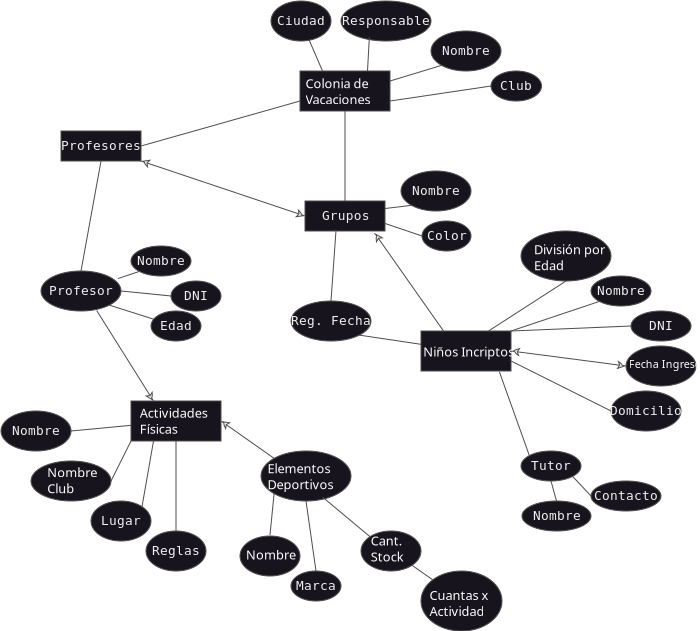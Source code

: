 <?xml version="1.0" encoding="UTF-8"?>
<dia:diagram xmlns:dia="http://www.lysator.liu.se/~alla/dia/">
  <dia:layer name="Fondo" visible="true" active="true">
    <dia:group>
      <dia:group>
        <dia:object type="Standard - BezierLine" version="0" id="O0">
          <dia:attribute name="obj_pos">
            <dia:point val="19.45,5"/>
          </dia:attribute>
          <dia:attribute name="obj_bb">
            <dia:rectangle val="19.45,4.25;24.5,5"/>
          </dia:attribute>
          <dia:attribute name="bez_points">
            <dia:point val="19.45,5"/>
            <dia:point val="24.5,4.25"/>
            <dia:point val="19.45,5"/>
            <dia:point val="24.5,4.25"/>
          </dia:attribute>
          <dia:attribute name="corner_types">
            <dia:enum val="0"/>
            <dia:enum val="0"/>
          </dia:attribute>
          <dia:attribute name="line_color">
            <dia:color val="#4d4d4d"/>
          </dia:attribute>
          <dia:attribute name="line_width">
            <dia:real val="0"/>
          </dia:attribute>
        </dia:object>
      </dia:group>
    </dia:group>
    <dia:group>
      <dia:group>
        <dia:object type="Standard - BezierLine" version="0" id="O1">
          <dia:attribute name="obj_pos">
            <dia:point val="19.45,4"/>
          </dia:attribute>
          <dia:attribute name="obj_bb">
            <dia:rectangle val="19.45,3.216;22.029,4"/>
          </dia:attribute>
          <dia:attribute name="bez_points">
            <dia:point val="19.45,4"/>
            <dia:point val="22.029,3.216"/>
            <dia:point val="19.45,4"/>
            <dia:point val="22.029,3.216"/>
          </dia:attribute>
          <dia:attribute name="corner_types">
            <dia:enum val="0"/>
            <dia:enum val="0"/>
          </dia:attribute>
          <dia:attribute name="line_color">
            <dia:color val="#4d4d4d"/>
          </dia:attribute>
          <dia:attribute name="line_width">
            <dia:real val="0"/>
          </dia:attribute>
        </dia:object>
      </dia:group>
    </dia:group>
    <dia:group>
      <dia:group>
        <dia:object type="Standard - BezierLine" version="0" id="O2">
          <dia:attribute name="obj_pos">
            <dia:point val="16.075,3.5"/>
          </dia:attribute>
          <dia:attribute name="obj_bb">
            <dia:rectangle val="15.412,1.962;16.075,3.5"/>
          </dia:attribute>
          <dia:attribute name="bez_points">
            <dia:point val="16.075,3.5"/>
            <dia:point val="15.412,1.962"/>
            <dia:point val="16.075,3.5"/>
            <dia:point val="15.412,1.962"/>
          </dia:attribute>
          <dia:attribute name="corner_types">
            <dia:enum val="0"/>
            <dia:enum val="0"/>
          </dia:attribute>
          <dia:attribute name="line_color">
            <dia:color val="#4d4d4d"/>
          </dia:attribute>
          <dia:attribute name="line_width">
            <dia:real val="0"/>
          </dia:attribute>
        </dia:object>
      </dia:group>
    </dia:group>
    <dia:group>
      <dia:object type="Standard - Box" version="0" id="O3">
        <dia:attribute name="obj_pos">
          <dia:point val="14.95,3.5"/>
        </dia:attribute>
        <dia:attribute name="obj_bb">
          <dia:rectangle val="14.95,3.5;19.45,5.5"/>
        </dia:attribute>
        <dia:attribute name="elem_corner">
          <dia:point val="14.95,3.5"/>
        </dia:attribute>
        <dia:attribute name="elem_width">
          <dia:real val="4.5"/>
        </dia:attribute>
        <dia:attribute name="elem_height">
          <dia:real val="2"/>
        </dia:attribute>
        <dia:attribute name="border_width">
          <dia:real val="0"/>
        </dia:attribute>
        <dia:attribute name="border_color">
          <dia:color val="#4d4d4d"/>
        </dia:attribute>
        <dia:attribute name="inner_color">
          <dia:color val="#18141d"/>
        </dia:attribute>
        <dia:attribute name="show_background">
          <dia:boolean val="true"/>
        </dia:attribute>
      </dia:object>
    </dia:group>
    <dia:group>
      <dia:group>
        <dia:object type="Standard - BezierLine" version="0" id="O4">
          <dia:attribute name="obj_pos">
            <dia:point val="17.2,10"/>
          </dia:attribute>
          <dia:attribute name="obj_bb">
            <dia:rectangle val="17.2,5.5;17.2,10"/>
          </dia:attribute>
          <dia:attribute name="bez_points">
            <dia:point val="17.2,10"/>
            <dia:point val="17.2,5.5"/>
            <dia:point val="17.2,10"/>
            <dia:point val="17.2,5.5"/>
          </dia:attribute>
          <dia:attribute name="corner_types">
            <dia:enum val="0"/>
            <dia:enum val="0"/>
          </dia:attribute>
          <dia:attribute name="line_color">
            <dia:color val="#4d4d4d"/>
          </dia:attribute>
          <dia:attribute name="line_width">
            <dia:real val="0"/>
          </dia:attribute>
        </dia:object>
      </dia:group>
    </dia:group>
    <dia:group>
      <dia:group>
        <dia:object type="Standard - Box" version="0" id="O5">
          <dia:attribute name="obj_pos">
            <dia:point val="15.2,10"/>
          </dia:attribute>
          <dia:attribute name="obj_bb">
            <dia:rectangle val="15.2,10;19.2,11.5"/>
          </dia:attribute>
          <dia:attribute name="elem_corner">
            <dia:point val="15.2,10"/>
          </dia:attribute>
          <dia:attribute name="elem_width">
            <dia:real val="4"/>
          </dia:attribute>
          <dia:attribute name="elem_height">
            <dia:real val="1.5"/>
          </dia:attribute>
          <dia:attribute name="border_width">
            <dia:real val="0"/>
          </dia:attribute>
          <dia:attribute name="border_color">
            <dia:color val="#4d4d4d"/>
          </dia:attribute>
          <dia:attribute name="inner_color">
            <dia:color val="#18141d"/>
          </dia:attribute>
          <dia:attribute name="show_background">
            <dia:boolean val="true"/>
          </dia:attribute>
        </dia:object>
      </dia:group>
      <dia:group>
        <dia:group>
          <dia:object type="Standard - Text" version="1" id="O6">
            <dia:attribute name="obj_pos">
              <dia:point val="17.2,10.95"/>
            </dia:attribute>
            <dia:attribute name="obj_bb">
              <dia:rectangle val="16.045,10.418;18.355,11.143"/>
            </dia:attribute>
            <dia:attribute name="text">
              <dia:composite type="text">
                <dia:attribute name="string">
                  <dia:string>#Grupos#</dia:string>
                </dia:attribute>
                <dia:attribute name="font">
                  <dia:font family="monospace" style="0" name="Courier"/>
                </dia:attribute>
                <dia:attribute name="height">
                  <dia:real val="0.8"/>
                </dia:attribute>
                <dia:attribute name="pos">
                  <dia:point val="17.2,10.95"/>
                </dia:attribute>
                <dia:attribute name="color">
                  <dia:color val="#f0f0f0"/>
                </dia:attribute>
                <dia:attribute name="alignment">
                  <dia:enum val="1"/>
                </dia:attribute>
              </dia:composite>
            </dia:attribute>
            <dia:attribute name="valign">
              <dia:enum val="3"/>
            </dia:attribute>
          </dia:object>
        </dia:group>
      </dia:group>
    </dia:group>
    <dia:group>
      <dia:group>
        <dia:object type="Standard - BezierLine" version="0" id="O7">
          <dia:attribute name="obj_pos">
            <dia:point val="7,7.25"/>
          </dia:attribute>
          <dia:attribute name="obj_bb">
            <dia:rectangle val="7,5;14.95,7.25"/>
          </dia:attribute>
          <dia:attribute name="bez_points">
            <dia:point val="7,7.25"/>
            <dia:point val="14.95,5"/>
            <dia:point val="7,7.25"/>
            <dia:point val="14.95,5"/>
          </dia:attribute>
          <dia:attribute name="corner_types">
            <dia:enum val="0"/>
            <dia:enum val="0"/>
          </dia:attribute>
          <dia:attribute name="line_color">
            <dia:color val="#4d4d4d"/>
          </dia:attribute>
          <dia:attribute name="line_width">
            <dia:real val="0"/>
          </dia:attribute>
        </dia:object>
      </dia:group>
    </dia:group>
    <dia:group>
      <dia:group>
        <dia:object type="Standard - BezierLine" version="0" id="O8">
          <dia:attribute name="obj_pos">
            <dia:point val="7.302,8.101"/>
          </dia:attribute>
          <dia:attribute name="obj_bb">
            <dia:rectangle val="7.302,8.101;14.898,10.649"/>
          </dia:attribute>
          <dia:attribute name="bez_points">
            <dia:point val="7.302,8.101"/>
            <dia:point val="14.898,10.649"/>
            <dia:point val="7.302,8.101"/>
            <dia:point val="14.898,10.649"/>
          </dia:attribute>
          <dia:attribute name="corner_types">
            <dia:enum val="0"/>
            <dia:enum val="0"/>
          </dia:attribute>
          <dia:attribute name="line_color">
            <dia:color val="#4d4d4d"/>
          </dia:attribute>
          <dia:attribute name="line_width">
            <dia:real val="0"/>
          </dia:attribute>
        </dia:object>
        <dia:object type="Standard - Beziergon" version="0" id="O9">
          <dia:attribute name="obj_pos">
            <dia:point val="7.053,8.018"/>
          </dia:attribute>
          <dia:attribute name="obj_bb">
            <dia:rectangle val="7.053,7.963;7.441,8.295"/>
          </dia:attribute>
          <dia:attribute name="bez_points">
            <dia:point val="7.053,8.018"/>
            <dia:point val="7.441,7.963"/>
            <dia:point val="7.053,8.018"/>
            <dia:point val="7.441,7.963"/>
            <dia:point val="7.302,8.101"/>
            <dia:point val="7.441,7.963"/>
            <dia:point val="7.302,8.101"/>
            <dia:point val="7.329,8.295"/>
            <dia:point val="7.302,8.101"/>
            <dia:point val="7.329,8.295"/>
            <dia:point val="7.053,8.018"/>
            <dia:point val="7.302,8.101"/>
          </dia:attribute>
          <dia:attribute name="corner_types">
            <dia:enum val="677537650"/>
            <dia:enum val="0"/>
            <dia:enum val="0"/>
            <dia:enum val="0"/>
            <dia:enum val="0"/>
          </dia:attribute>
          <dia:attribute name="line_color">
            <dia:color val="#4d4d4d"/>
          </dia:attribute>
          <dia:attribute name="line_width">
            <dia:real val="0"/>
          </dia:attribute>
          <dia:attribute name="inner_color">
            <dia:color val="#f0f0f0"/>
          </dia:attribute>
          <dia:attribute name="show_background">
            <dia:boolean val="true"/>
          </dia:attribute>
        </dia:object>
        <dia:object type="Standard - Beziergon" version="0" id="O10">
          <dia:attribute name="obj_pos">
            <dia:point val="15.147,10.732"/>
          </dia:attribute>
          <dia:attribute name="obj_bb">
            <dia:rectangle val="14.759,10.455;15.147,10.787"/>
          </dia:attribute>
          <dia:attribute name="bez_points">
            <dia:point val="15.147,10.732"/>
            <dia:point val="14.759,10.787"/>
            <dia:point val="15.147,10.732"/>
            <dia:point val="14.759,10.787"/>
            <dia:point val="14.898,10.649"/>
            <dia:point val="14.759,10.787"/>
            <dia:point val="14.898,10.649"/>
            <dia:point val="14.871,10.455"/>
            <dia:point val="14.898,10.649"/>
            <dia:point val="14.871,10.455"/>
            <dia:point val="15.147,10.732"/>
            <dia:point val="14.898,10.649"/>
          </dia:attribute>
          <dia:attribute name="corner_types">
            <dia:enum val="677537650"/>
            <dia:enum val="0"/>
            <dia:enum val="0"/>
            <dia:enum val="0"/>
            <dia:enum val="0"/>
          </dia:attribute>
          <dia:attribute name="line_color">
            <dia:color val="#4d4d4d"/>
          </dia:attribute>
          <dia:attribute name="line_width">
            <dia:real val="0"/>
          </dia:attribute>
          <dia:attribute name="inner_color">
            <dia:color val="#f0f0f0"/>
          </dia:attribute>
          <dia:attribute name="show_background">
            <dia:boolean val="true"/>
          </dia:attribute>
        </dia:object>
      </dia:group>
    </dia:group>
    <dia:group>
      <dia:group>
        <dia:object type="Standard - Box" version="0" id="O11">
          <dia:attribute name="obj_pos">
            <dia:point val="3,6.5"/>
          </dia:attribute>
          <dia:attribute name="obj_bb">
            <dia:rectangle val="3,6.5;7,8"/>
          </dia:attribute>
          <dia:attribute name="elem_corner">
            <dia:point val="3,6.5"/>
          </dia:attribute>
          <dia:attribute name="elem_width">
            <dia:real val="4"/>
          </dia:attribute>
          <dia:attribute name="elem_height">
            <dia:real val="1.5"/>
          </dia:attribute>
          <dia:attribute name="border_width">
            <dia:real val="0"/>
          </dia:attribute>
          <dia:attribute name="border_color">
            <dia:color val="#4d4d4d"/>
          </dia:attribute>
          <dia:attribute name="inner_color">
            <dia:color val="#18141d"/>
          </dia:attribute>
          <dia:attribute name="show_background">
            <dia:boolean val="true"/>
          </dia:attribute>
        </dia:object>
      </dia:group>
      <dia:group>
        <dia:group>
          <dia:object type="Standard - Text" version="1" id="O12">
            <dia:attribute name="obj_pos">
              <dia:point val="5,7.45"/>
            </dia:attribute>
            <dia:attribute name="obj_bb">
              <dia:rectangle val="3.075,6.918;6.925,7.643"/>
            </dia:attribute>
            <dia:attribute name="text">
              <dia:composite type="text">
                <dia:attribute name="string">
                  <dia:string>#Profesores#</dia:string>
                </dia:attribute>
                <dia:attribute name="font">
                  <dia:font family="monospace" style="0" name="Courier"/>
                </dia:attribute>
                <dia:attribute name="height">
                  <dia:real val="0.8"/>
                </dia:attribute>
                <dia:attribute name="pos">
                  <dia:point val="5,7.45"/>
                </dia:attribute>
                <dia:attribute name="color">
                  <dia:color val="#f0f0f0"/>
                </dia:attribute>
                <dia:attribute name="alignment">
                  <dia:enum val="1"/>
                </dia:attribute>
              </dia:composite>
            </dia:attribute>
            <dia:attribute name="valign">
              <dia:enum val="3"/>
            </dia:attribute>
          </dia:object>
        </dia:group>
      </dia:group>
    </dia:group>
    <dia:group>
      <dia:object type="Standard - Box" version="0" id="O13">
        <dia:attribute name="obj_pos">
          <dia:point val="6.5,20"/>
        </dia:attribute>
        <dia:attribute name="obj_bb">
          <dia:rectangle val="6.5,20;11,22"/>
        </dia:attribute>
        <dia:attribute name="elem_corner">
          <dia:point val="6.5,20"/>
        </dia:attribute>
        <dia:attribute name="elem_width">
          <dia:real val="4.5"/>
        </dia:attribute>
        <dia:attribute name="elem_height">
          <dia:real val="2"/>
        </dia:attribute>
        <dia:attribute name="border_width">
          <dia:real val="0"/>
        </dia:attribute>
        <dia:attribute name="border_color">
          <dia:color val="#4d4d4d"/>
        </dia:attribute>
        <dia:attribute name="inner_color">
          <dia:color val="#18141d"/>
        </dia:attribute>
        <dia:attribute name="show_background">
          <dia:boolean val="true"/>
        </dia:attribute>
      </dia:object>
    </dia:group>
    <dia:group>
      <dia:group>
        <dia:object type="Standard - BezierLine" version="0" id="O14">
          <dia:attribute name="obj_pos">
            <dia:point val="4,13.5"/>
          </dia:attribute>
          <dia:attribute name="obj_bb">
            <dia:rectangle val="4,8;5,13.5"/>
          </dia:attribute>
          <dia:attribute name="bez_points">
            <dia:point val="4,13.5"/>
            <dia:point val="5,8"/>
            <dia:point val="4,13.5"/>
            <dia:point val="5,8"/>
          </dia:attribute>
          <dia:attribute name="corner_types">
            <dia:enum val="0"/>
            <dia:enum val="0"/>
          </dia:attribute>
          <dia:attribute name="line_color">
            <dia:color val="#4d4d4d"/>
          </dia:attribute>
          <dia:attribute name="line_width">
            <dia:real val="0"/>
          </dia:attribute>
        </dia:object>
      </dia:group>
    </dia:group>
    <dia:group>
      <dia:group>
        <dia:object type="Standard - BezierLine" version="0" id="O15">
          <dia:attribute name="obj_pos">
            <dia:point val="6,14.5"/>
          </dia:attribute>
          <dia:attribute name="obj_bb">
            <dia:rectangle val="6,14.5;8.5,14.75"/>
          </dia:attribute>
          <dia:attribute name="bez_points">
            <dia:point val="6,14.5"/>
            <dia:point val="8.5,14.75"/>
            <dia:point val="6,14.5"/>
            <dia:point val="8.5,14.75"/>
          </dia:attribute>
          <dia:attribute name="corner_types">
            <dia:enum val="0"/>
            <dia:enum val="0"/>
          </dia:attribute>
          <dia:attribute name="line_color">
            <dia:color val="#4d4d4d"/>
          </dia:attribute>
          <dia:attribute name="line_width">
            <dia:real val="0"/>
          </dia:attribute>
        </dia:object>
      </dia:group>
    </dia:group>
    <dia:group>
      <dia:group>
        <dia:object type="Standard - BezierLine" version="0" id="O16">
          <dia:attribute name="obj_pos">
            <dia:point val="5.414,15.207"/>
          </dia:attribute>
          <dia:attribute name="obj_bb">
            <dia:rectangle val="5.414,15.207;7.635,15.912"/>
          </dia:attribute>
          <dia:attribute name="bez_points">
            <dia:point val="5.414,15.207"/>
            <dia:point val="7.635,15.912"/>
            <dia:point val="5.414,15.207"/>
            <dia:point val="7.635,15.912"/>
          </dia:attribute>
          <dia:attribute name="corner_types">
            <dia:enum val="0"/>
            <dia:enum val="0"/>
          </dia:attribute>
          <dia:attribute name="line_color">
            <dia:color val="#4d4d4d"/>
          </dia:attribute>
          <dia:attribute name="line_width">
            <dia:real val="0"/>
          </dia:attribute>
        </dia:object>
      </dia:group>
    </dia:group>
    <dia:group>
      <dia:group>
        <dia:object type="Standard - Ellipse" version="0" id="O17">
          <dia:attribute name="obj_pos">
            <dia:point val="2,13.5"/>
          </dia:attribute>
          <dia:attribute name="obj_bb">
            <dia:rectangle val="2,13.5;6,15.5"/>
          </dia:attribute>
          <dia:attribute name="elem_corner">
            <dia:point val="2,13.5"/>
          </dia:attribute>
          <dia:attribute name="elem_width">
            <dia:real val="4"/>
          </dia:attribute>
          <dia:attribute name="elem_height">
            <dia:real val="2"/>
          </dia:attribute>
          <dia:attribute name="border_width">
            <dia:real val="0"/>
          </dia:attribute>
          <dia:attribute name="border_color">
            <dia:color val="#4d4d4d"/>
          </dia:attribute>
          <dia:attribute name="inner_color">
            <dia:color val="#18141d"/>
          </dia:attribute>
        </dia:object>
      </dia:group>
      <dia:group>
        <dia:group>
          <dia:object type="Standard - Text" version="1" id="O18">
            <dia:attribute name="obj_pos">
              <dia:point val="4,14.7"/>
            </dia:attribute>
            <dia:attribute name="obj_bb">
              <dia:rectangle val="2.46,14.168;5.54,14.893"/>
            </dia:attribute>
            <dia:attribute name="text">
              <dia:composite type="text">
                <dia:attribute name="string">
                  <dia:string>#Profesor#</dia:string>
                </dia:attribute>
                <dia:attribute name="font">
                  <dia:font family="monospace" style="0" name="Courier"/>
                </dia:attribute>
                <dia:attribute name="height">
                  <dia:real val="0.8"/>
                </dia:attribute>
                <dia:attribute name="pos">
                  <dia:point val="4,14.7"/>
                </dia:attribute>
                <dia:attribute name="color">
                  <dia:color val="#f0f0f0"/>
                </dia:attribute>
                <dia:attribute name="alignment">
                  <dia:enum val="1"/>
                </dia:attribute>
              </dia:composite>
            </dia:attribute>
            <dia:attribute name="valign">
              <dia:enum val="3"/>
            </dia:attribute>
          </dia:object>
        </dia:group>
      </dia:group>
    </dia:group>
    <dia:group>
      <dia:group>
        <dia:object type="Standard - Ellipse" version="0" id="O19">
          <dia:attribute name="obj_pos">
            <dia:point val="6.5,12.25"/>
          </dia:attribute>
          <dia:attribute name="obj_bb">
            <dia:rectangle val="6.5,12.25;9.5,13.75"/>
          </dia:attribute>
          <dia:attribute name="elem_corner">
            <dia:point val="6.5,12.25"/>
          </dia:attribute>
          <dia:attribute name="elem_width">
            <dia:real val="3"/>
          </dia:attribute>
          <dia:attribute name="elem_height">
            <dia:real val="1.5"/>
          </dia:attribute>
          <dia:attribute name="border_width">
            <dia:real val="0"/>
          </dia:attribute>
          <dia:attribute name="border_color">
            <dia:color val="#4d4d4d"/>
          </dia:attribute>
          <dia:attribute name="inner_color">
            <dia:color val="#18141d"/>
          </dia:attribute>
        </dia:object>
      </dia:group>
      <dia:group>
        <dia:group>
          <dia:object type="Standard - Text" version="1" id="O20">
            <dia:attribute name="obj_pos">
              <dia:point val="8,13.2"/>
            </dia:attribute>
            <dia:attribute name="obj_bb">
              <dia:rectangle val="6.845,12.668;9.155,13.393"/>
            </dia:attribute>
            <dia:attribute name="text">
              <dia:composite type="text">
                <dia:attribute name="string">
                  <dia:string>#Nombre#</dia:string>
                </dia:attribute>
                <dia:attribute name="font">
                  <dia:font family="monospace" style="0" name="Courier"/>
                </dia:attribute>
                <dia:attribute name="height">
                  <dia:real val="0.8"/>
                </dia:attribute>
                <dia:attribute name="pos">
                  <dia:point val="8,13.2"/>
                </dia:attribute>
                <dia:attribute name="color">
                  <dia:color val="#f0f0f0"/>
                </dia:attribute>
                <dia:attribute name="alignment">
                  <dia:enum val="1"/>
                </dia:attribute>
              </dia:composite>
            </dia:attribute>
            <dia:attribute name="valign">
              <dia:enum val="3"/>
            </dia:attribute>
          </dia:object>
        </dia:group>
      </dia:group>
    </dia:group>
    <dia:group>
      <dia:group>
        <dia:object type="Standard - Ellipse" version="0" id="O21">
          <dia:attribute name="obj_pos">
            <dia:point val="8.5,14"/>
          </dia:attribute>
          <dia:attribute name="obj_bb">
            <dia:rectangle val="8.5,14;11,15.5"/>
          </dia:attribute>
          <dia:attribute name="elem_corner">
            <dia:point val="8.5,14"/>
          </dia:attribute>
          <dia:attribute name="elem_width">
            <dia:real val="2.5"/>
          </dia:attribute>
          <dia:attribute name="elem_height">
            <dia:real val="1.5"/>
          </dia:attribute>
          <dia:attribute name="border_width">
            <dia:real val="0"/>
          </dia:attribute>
          <dia:attribute name="border_color">
            <dia:color val="#4d4d4d"/>
          </dia:attribute>
          <dia:attribute name="inner_color">
            <dia:color val="#18141d"/>
          </dia:attribute>
        </dia:object>
      </dia:group>
      <dia:group>
        <dia:group>
          <dia:object type="Standard - Text" version="1" id="O22">
            <dia:attribute name="obj_pos">
              <dia:point val="9.75,14.95"/>
            </dia:attribute>
            <dia:attribute name="obj_bb">
              <dia:rectangle val="9.172,14.418;10.328,15.143"/>
            </dia:attribute>
            <dia:attribute name="text">
              <dia:composite type="text">
                <dia:attribute name="string">
                  <dia:string>#DNI#</dia:string>
                </dia:attribute>
                <dia:attribute name="font">
                  <dia:font family="monospace" style="0" name="Courier"/>
                </dia:attribute>
                <dia:attribute name="height">
                  <dia:real val="0.8"/>
                </dia:attribute>
                <dia:attribute name="pos">
                  <dia:point val="9.75,14.95"/>
                </dia:attribute>
                <dia:attribute name="color">
                  <dia:color val="#f0f0f0"/>
                </dia:attribute>
                <dia:attribute name="alignment">
                  <dia:enum val="1"/>
                </dia:attribute>
              </dia:composite>
            </dia:attribute>
            <dia:attribute name="valign">
              <dia:enum val="3"/>
            </dia:attribute>
          </dia:object>
        </dia:group>
      </dia:group>
    </dia:group>
    <dia:group>
      <dia:group>
        <dia:object type="Standard - Ellipse" version="0" id="O23">
          <dia:attribute name="obj_pos">
            <dia:point val="7.5,15.5"/>
          </dia:attribute>
          <dia:attribute name="obj_bb">
            <dia:rectangle val="7.5,15.5;10,17"/>
          </dia:attribute>
          <dia:attribute name="elem_corner">
            <dia:point val="7.5,15.5"/>
          </dia:attribute>
          <dia:attribute name="elem_width">
            <dia:real val="2.5"/>
          </dia:attribute>
          <dia:attribute name="elem_height">
            <dia:real val="1.5"/>
          </dia:attribute>
          <dia:attribute name="border_width">
            <dia:real val="0"/>
          </dia:attribute>
          <dia:attribute name="border_color">
            <dia:color val="#4d4d4d"/>
          </dia:attribute>
          <dia:attribute name="inner_color">
            <dia:color val="#18141d"/>
          </dia:attribute>
        </dia:object>
      </dia:group>
      <dia:group>
        <dia:group>
          <dia:object type="Standard - Text" version="1" id="O24">
            <dia:attribute name="obj_pos">
              <dia:point val="8.75,16.45"/>
            </dia:attribute>
            <dia:attribute name="obj_bb">
              <dia:rectangle val="7.98,15.918;9.52,16.642"/>
            </dia:attribute>
            <dia:attribute name="text">
              <dia:composite type="text">
                <dia:attribute name="string">
                  <dia:string>#Edad#</dia:string>
                </dia:attribute>
                <dia:attribute name="font">
                  <dia:font family="monospace" style="0" name="Courier"/>
                </dia:attribute>
                <dia:attribute name="height">
                  <dia:real val="0.8"/>
                </dia:attribute>
                <dia:attribute name="pos">
                  <dia:point val="8.75,16.45"/>
                </dia:attribute>
                <dia:attribute name="color">
                  <dia:color val="#f0f0f0"/>
                </dia:attribute>
                <dia:attribute name="alignment">
                  <dia:enum val="1"/>
                </dia:attribute>
              </dia:composite>
            </dia:attribute>
            <dia:attribute name="valign">
              <dia:enum val="3"/>
            </dia:attribute>
          </dia:object>
        </dia:group>
      </dia:group>
    </dia:group>
    <dia:group>
      <dia:group>
        <dia:object type="Standard - BezierLine" version="0" id="O25">
          <dia:attribute name="obj_pos">
            <dia:point val="3.5,21.5"/>
          </dia:attribute>
          <dia:attribute name="obj_bb">
            <dia:rectangle val="3.5,21.215;6.5,21.5"/>
          </dia:attribute>
          <dia:attribute name="bez_points">
            <dia:point val="3.5,21.5"/>
            <dia:point val="6.5,21.215"/>
            <dia:point val="3.5,21.5"/>
            <dia:point val="6.5,21.215"/>
          </dia:attribute>
          <dia:attribute name="corner_types">
            <dia:enum val="0"/>
            <dia:enum val="0"/>
          </dia:attribute>
          <dia:attribute name="line_color">
            <dia:color val="#4d4d4d"/>
          </dia:attribute>
          <dia:attribute name="line_width">
            <dia:real val="0"/>
          </dia:attribute>
        </dia:object>
      </dia:group>
    </dia:group>
    <dia:group>
      <dia:group>
        <dia:object type="Standard - Ellipse" version="0" id="O26">
          <dia:attribute name="obj_pos">
            <dia:point val="0,20.5"/>
          </dia:attribute>
          <dia:attribute name="obj_bb">
            <dia:rectangle val="0,20.5;3.5,22.5"/>
          </dia:attribute>
          <dia:attribute name="elem_corner">
            <dia:point val="0,20.5"/>
          </dia:attribute>
          <dia:attribute name="elem_width">
            <dia:real val="3.5"/>
          </dia:attribute>
          <dia:attribute name="elem_height">
            <dia:real val="2"/>
          </dia:attribute>
          <dia:attribute name="border_width">
            <dia:real val="0"/>
          </dia:attribute>
          <dia:attribute name="border_color">
            <dia:color val="#4d4d4d"/>
          </dia:attribute>
          <dia:attribute name="inner_color">
            <dia:color val="#18141d"/>
          </dia:attribute>
        </dia:object>
      </dia:group>
      <dia:group>
        <dia:group>
          <dia:object type="Standard - Text" version="1" id="O27">
            <dia:attribute name="obj_pos">
              <dia:point val="1.75,21.7"/>
            </dia:attribute>
            <dia:attribute name="obj_bb">
              <dia:rectangle val="0.595,21.168;2.905,21.892"/>
            </dia:attribute>
            <dia:attribute name="text">
              <dia:composite type="text">
                <dia:attribute name="string">
                  <dia:string>#Nombre#</dia:string>
                </dia:attribute>
                <dia:attribute name="font">
                  <dia:font family="monospace" style="0" name="Courier"/>
                </dia:attribute>
                <dia:attribute name="height">
                  <dia:real val="0.8"/>
                </dia:attribute>
                <dia:attribute name="pos">
                  <dia:point val="1.75,21.7"/>
                </dia:attribute>
                <dia:attribute name="color">
                  <dia:color val="#f0f0f0"/>
                </dia:attribute>
                <dia:attribute name="alignment">
                  <dia:enum val="1"/>
                </dia:attribute>
              </dia:composite>
            </dia:attribute>
            <dia:attribute name="valign">
              <dia:enum val="3"/>
            </dia:attribute>
          </dia:object>
        </dia:group>
      </dia:group>
    </dia:group>
    <dia:group>
      <dia:group>
        <dia:object type="Standard - BezierLine" version="0" id="O28">
          <dia:attribute name="obj_pos">
            <dia:point val="5.5,24"/>
          </dia:attribute>
          <dia:attribute name="obj_bb">
            <dia:rectangle val="5.5,22;6.5,24"/>
          </dia:attribute>
          <dia:attribute name="bez_points">
            <dia:point val="5.5,24"/>
            <dia:point val="6.5,22"/>
            <dia:point val="5.5,24"/>
            <dia:point val="6.5,22"/>
          </dia:attribute>
          <dia:attribute name="corner_types">
            <dia:enum val="0"/>
            <dia:enum val="0"/>
          </dia:attribute>
          <dia:attribute name="line_color">
            <dia:color val="#4d4d4d"/>
          </dia:attribute>
          <dia:attribute name="line_width">
            <dia:real val="0"/>
          </dia:attribute>
        </dia:object>
      </dia:group>
    </dia:group>
    <dia:group>
      <dia:object type="Standard - Ellipse" version="0" id="O29">
        <dia:attribute name="obj_pos">
          <dia:point val="1.5,23"/>
        </dia:attribute>
        <dia:attribute name="obj_bb">
          <dia:rectangle val="1.5,23;5.5,25"/>
        </dia:attribute>
        <dia:attribute name="elem_corner">
          <dia:point val="1.5,23"/>
        </dia:attribute>
        <dia:attribute name="elem_width">
          <dia:real val="4"/>
        </dia:attribute>
        <dia:attribute name="elem_height">
          <dia:real val="2"/>
        </dia:attribute>
        <dia:attribute name="border_width">
          <dia:real val="0"/>
        </dia:attribute>
        <dia:attribute name="border_color">
          <dia:color val="#4d4d4d"/>
        </dia:attribute>
        <dia:attribute name="inner_color">
          <dia:color val="#18141d"/>
        </dia:attribute>
      </dia:object>
    </dia:group>
    <dia:group>
      <dia:group>
        <dia:object type="Standard - BezierLine" version="0" id="O30">
          <dia:attribute name="obj_pos">
            <dia:point val="7.05,25.286"/>
          </dia:attribute>
          <dia:attribute name="obj_bb">
            <dia:rectangle val="7.05,22;7.625,25.286"/>
          </dia:attribute>
          <dia:attribute name="bez_points">
            <dia:point val="7.05,25.286"/>
            <dia:point val="7.625,22"/>
            <dia:point val="7.05,25.286"/>
            <dia:point val="7.625,22"/>
          </dia:attribute>
          <dia:attribute name="corner_types">
            <dia:enum val="0"/>
            <dia:enum val="0"/>
          </dia:attribute>
          <dia:attribute name="line_color">
            <dia:color val="#4d4d4d"/>
          </dia:attribute>
          <dia:attribute name="line_width">
            <dia:real val="0"/>
          </dia:attribute>
        </dia:object>
      </dia:group>
    </dia:group>
    <dia:group>
      <dia:group>
        <dia:object type="Standard - Ellipse" version="0" id="O31">
          <dia:attribute name="obj_pos">
            <dia:point val="4.5,25"/>
          </dia:attribute>
          <dia:attribute name="obj_bb">
            <dia:rectangle val="4.5,25;7.5,27"/>
          </dia:attribute>
          <dia:attribute name="elem_corner">
            <dia:point val="4.5,25"/>
          </dia:attribute>
          <dia:attribute name="elem_width">
            <dia:real val="3"/>
          </dia:attribute>
          <dia:attribute name="elem_height">
            <dia:real val="2"/>
          </dia:attribute>
          <dia:attribute name="border_width">
            <dia:real val="0"/>
          </dia:attribute>
          <dia:attribute name="border_color">
            <dia:color val="#4d4d4d"/>
          </dia:attribute>
          <dia:attribute name="inner_color">
            <dia:color val="#18141d"/>
          </dia:attribute>
        </dia:object>
      </dia:group>
      <dia:group>
        <dia:group>
          <dia:object type="Standard - Text" version="1" id="O32">
            <dia:attribute name="obj_pos">
              <dia:point val="6,26.2"/>
            </dia:attribute>
            <dia:attribute name="obj_bb">
              <dia:rectangle val="5.037,25.668;6.963,26.392"/>
            </dia:attribute>
            <dia:attribute name="text">
              <dia:composite type="text">
                <dia:attribute name="string">
                  <dia:string>#Lugar#</dia:string>
                </dia:attribute>
                <dia:attribute name="font">
                  <dia:font family="monospace" style="0" name="Courier"/>
                </dia:attribute>
                <dia:attribute name="height">
                  <dia:real val="0.8"/>
                </dia:attribute>
                <dia:attribute name="pos">
                  <dia:point val="6,26.2"/>
                </dia:attribute>
                <dia:attribute name="color">
                  <dia:color val="#f0f0f0"/>
                </dia:attribute>
                <dia:attribute name="alignment">
                  <dia:enum val="1"/>
                </dia:attribute>
              </dia:composite>
            </dia:attribute>
            <dia:attribute name="valign">
              <dia:enum val="3"/>
            </dia:attribute>
          </dia:object>
        </dia:group>
      </dia:group>
    </dia:group>
    <dia:group>
      <dia:group>
        <dia:object type="Standard - BezierLine" version="0" id="O33">
          <dia:attribute name="obj_pos">
            <dia:point val="8.75,26.5"/>
          </dia:attribute>
          <dia:attribute name="obj_bb">
            <dia:rectangle val="8.75,22;8.75,26.5"/>
          </dia:attribute>
          <dia:attribute name="bez_points">
            <dia:point val="8.75,26.5"/>
            <dia:point val="8.75,22"/>
            <dia:point val="8.75,26.5"/>
            <dia:point val="8.75,22"/>
          </dia:attribute>
          <dia:attribute name="corner_types">
            <dia:enum val="0"/>
            <dia:enum val="0"/>
          </dia:attribute>
          <dia:attribute name="line_color">
            <dia:color val="#4d4d4d"/>
          </dia:attribute>
          <dia:attribute name="line_width">
            <dia:real val="0"/>
          </dia:attribute>
        </dia:object>
      </dia:group>
    </dia:group>
    <dia:group>
      <dia:group>
        <dia:object type="Standard - Ellipse" version="0" id="O34">
          <dia:attribute name="obj_pos">
            <dia:point val="7.25,26.5"/>
          </dia:attribute>
          <dia:attribute name="obj_bb">
            <dia:rectangle val="7.25,26.5;10.25,28.5"/>
          </dia:attribute>
          <dia:attribute name="elem_corner">
            <dia:point val="7.25,26.5"/>
          </dia:attribute>
          <dia:attribute name="elem_width">
            <dia:real val="3"/>
          </dia:attribute>
          <dia:attribute name="elem_height">
            <dia:real val="2"/>
          </dia:attribute>
          <dia:attribute name="border_width">
            <dia:real val="0"/>
          </dia:attribute>
          <dia:attribute name="border_color">
            <dia:color val="#4d4d4d"/>
          </dia:attribute>
          <dia:attribute name="inner_color">
            <dia:color val="#18141d"/>
          </dia:attribute>
        </dia:object>
      </dia:group>
      <dia:group>
        <dia:group>
          <dia:object type="Standard - Text" version="1" id="O35">
            <dia:attribute name="obj_pos">
              <dia:point val="8.75,27.7"/>
            </dia:attribute>
            <dia:attribute name="obj_bb">
              <dia:rectangle val="7.595,27.168;9.905,27.892"/>
            </dia:attribute>
            <dia:attribute name="text">
              <dia:composite type="text">
                <dia:attribute name="string">
                  <dia:string>#Reglas#</dia:string>
                </dia:attribute>
                <dia:attribute name="font">
                  <dia:font family="monospace" style="0" name="Courier"/>
                </dia:attribute>
                <dia:attribute name="height">
                  <dia:real val="0.8"/>
                </dia:attribute>
                <dia:attribute name="pos">
                  <dia:point val="8.75,27.7"/>
                </dia:attribute>
                <dia:attribute name="color">
                  <dia:color val="#f0f0f0"/>
                </dia:attribute>
                <dia:attribute name="alignment">
                  <dia:enum val="1"/>
                </dia:attribute>
              </dia:composite>
            </dia:attribute>
            <dia:attribute name="valign">
              <dia:enum val="3"/>
            </dia:attribute>
          </dia:object>
        </dia:group>
      </dia:group>
    </dia:group>
    <dia:group>
      <dia:group>
        <dia:object type="Standard - BezierLine" version="0" id="O36">
          <dia:attribute name="obj_pos">
            <dia:point val="13.655,22.869"/>
          </dia:attribute>
          <dia:attribute name="obj_bb">
            <dia:rectangle val="11.261,21.183;13.655,22.869"/>
          </dia:attribute>
          <dia:attribute name="bez_points">
            <dia:point val="13.655,22.869"/>
            <dia:point val="11.261,21.183"/>
            <dia:point val="13.655,22.869"/>
            <dia:point val="11.261,21.183"/>
          </dia:attribute>
          <dia:attribute name="corner_types">
            <dia:enum val="0"/>
            <dia:enum val="0"/>
          </dia:attribute>
          <dia:attribute name="line_color">
            <dia:color val="#4d4d4d"/>
          </dia:attribute>
          <dia:attribute name="line_width">
            <dia:real val="0"/>
          </dia:attribute>
        </dia:object>
        <dia:object type="Standard - Beziergon" version="0" id="O37">
          <dia:attribute name="obj_pos">
            <dia:point val="11.046,21.032"/>
          </dia:attribute>
          <dia:attribute name="obj_bb">
            <dia:rectangle val="11.046,21.032;11.432,21.377"/>
          </dia:attribute>
          <dia:attribute name="bez_points">
            <dia:point val="11.046,21.032"/>
            <dia:point val="11.432,21.09"/>
            <dia:point val="11.046,21.032"/>
            <dia:point val="11.432,21.09"/>
            <dia:point val="11.261,21.183"/>
            <dia:point val="11.432,21.09"/>
            <dia:point val="11.261,21.183"/>
            <dia:point val="11.231,21.377"/>
            <dia:point val="11.261,21.183"/>
            <dia:point val="11.231,21.377"/>
            <dia:point val="11.046,21.032"/>
            <dia:point val="11.261,21.183"/>
          </dia:attribute>
          <dia:attribute name="corner_types">
            <dia:enum val="0"/>
            <dia:enum val="0"/>
            <dia:enum val="0"/>
            <dia:enum val="0"/>
            <dia:enum val="0"/>
          </dia:attribute>
          <dia:attribute name="line_color">
            <dia:color val="#4d4d4d"/>
          </dia:attribute>
          <dia:attribute name="line_width">
            <dia:real val="0"/>
          </dia:attribute>
          <dia:attribute name="inner_color">
            <dia:color val="#f0f0f0"/>
          </dia:attribute>
          <dia:attribute name="show_background">
            <dia:boolean val="true"/>
          </dia:attribute>
        </dia:object>
      </dia:group>
    </dia:group>
    <dia:group>
      <dia:group>
        <dia:object type="Standard - BezierLine" version="0" id="O38">
          <dia:attribute name="obj_pos">
            <dia:point val="13.655,24.631"/>
          </dia:attribute>
          <dia:attribute name="obj_bb">
            <dia:rectangle val="13.45,24.631;13.655,26.7"/>
          </dia:attribute>
          <dia:attribute name="bez_points">
            <dia:point val="13.655,24.631"/>
            <dia:point val="13.45,26.7"/>
            <dia:point val="13.655,24.631"/>
            <dia:point val="13.45,26.7"/>
          </dia:attribute>
          <dia:attribute name="corner_types">
            <dia:enum val="0"/>
            <dia:enum val="0"/>
          </dia:attribute>
          <dia:attribute name="line_color">
            <dia:color val="#4d4d4d"/>
          </dia:attribute>
          <dia:attribute name="line_width">
            <dia:real val="0"/>
          </dia:attribute>
        </dia:object>
      </dia:group>
    </dia:group>
    <dia:group>
      <dia:object type="Standard - Ellipse" version="0" id="O39">
        <dia:attribute name="obj_pos">
          <dia:point val="13,22.5"/>
        </dia:attribute>
        <dia:attribute name="obj_bb">
          <dia:rectangle val="13,22.5;17.5,25"/>
        </dia:attribute>
        <dia:attribute name="elem_corner">
          <dia:point val="13,22.5"/>
        </dia:attribute>
        <dia:attribute name="elem_width">
          <dia:real val="4.5"/>
        </dia:attribute>
        <dia:attribute name="elem_height">
          <dia:real val="2.5"/>
        </dia:attribute>
        <dia:attribute name="border_width">
          <dia:real val="0"/>
        </dia:attribute>
        <dia:attribute name="border_color">
          <dia:color val="#4d4d4d"/>
        </dia:attribute>
        <dia:attribute name="inner_color">
          <dia:color val="#18141d"/>
        </dia:attribute>
      </dia:object>
    </dia:group>
    <dia:group>
      <dia:object type="Standard - Ellipse" version="0" id="O40">
        <dia:attribute name="obj_pos">
          <dia:point val="11.95,26.75"/>
        </dia:attribute>
        <dia:attribute name="obj_bb">
          <dia:rectangle val="11.95,26.75;14.95,28.75"/>
        </dia:attribute>
        <dia:attribute name="elem_corner">
          <dia:point val="11.95,26.75"/>
        </dia:attribute>
        <dia:attribute name="elem_width">
          <dia:real val="3"/>
        </dia:attribute>
        <dia:attribute name="elem_height">
          <dia:real val="2"/>
        </dia:attribute>
        <dia:attribute name="border_width">
          <dia:real val="0"/>
        </dia:attribute>
        <dia:attribute name="border_color">
          <dia:color val="#4d4d4d"/>
        </dia:attribute>
        <dia:attribute name="inner_color">
          <dia:color val="#18141d"/>
        </dia:attribute>
      </dia:object>
    </dia:group>
    <dia:group>
      <dia:group>
        <dia:object type="Standard - BezierLine" version="0" id="O41">
          <dia:attribute name="obj_pos">
            <dia:point val="15.75,28.5"/>
          </dia:attribute>
          <dia:attribute name="obj_bb">
            <dia:rectangle val="15.25,25;15.75,28.5"/>
          </dia:attribute>
          <dia:attribute name="bez_points">
            <dia:point val="15.75,28.5"/>
            <dia:point val="15.25,25"/>
            <dia:point val="15.75,28.5"/>
            <dia:point val="15.25,25"/>
          </dia:attribute>
          <dia:attribute name="corner_types">
            <dia:enum val="0"/>
            <dia:enum val="0"/>
          </dia:attribute>
          <dia:attribute name="line_color">
            <dia:color val="#4d4d4d"/>
          </dia:attribute>
          <dia:attribute name="line_width">
            <dia:real val="0"/>
          </dia:attribute>
        </dia:object>
      </dia:group>
    </dia:group>
    <dia:group>
      <dia:group>
        <dia:object type="Standard - Ellipse" version="0" id="O42">
          <dia:attribute name="obj_pos">
            <dia:point val="14.5,28.5"/>
          </dia:attribute>
          <dia:attribute name="obj_bb">
            <dia:rectangle val="14.5,28.5;17,30"/>
          </dia:attribute>
          <dia:attribute name="elem_corner">
            <dia:point val="14.5,28.5"/>
          </dia:attribute>
          <dia:attribute name="elem_width">
            <dia:real val="2.5"/>
          </dia:attribute>
          <dia:attribute name="elem_height">
            <dia:real val="1.5"/>
          </dia:attribute>
          <dia:attribute name="border_width">
            <dia:real val="0"/>
          </dia:attribute>
          <dia:attribute name="border_color">
            <dia:color val="#4d4d4d"/>
          </dia:attribute>
          <dia:attribute name="inner_color">
            <dia:color val="#18141d"/>
          </dia:attribute>
        </dia:object>
      </dia:group>
      <dia:group>
        <dia:group>
          <dia:object type="Standard - Text" version="1" id="O43">
            <dia:attribute name="obj_pos">
              <dia:point val="15.75,29.45"/>
            </dia:attribute>
            <dia:attribute name="obj_bb">
              <dia:rectangle val="14.787,28.918;16.712,29.642"/>
            </dia:attribute>
            <dia:attribute name="text">
              <dia:composite type="text">
                <dia:attribute name="string">
                  <dia:string>#Marca#</dia:string>
                </dia:attribute>
                <dia:attribute name="font">
                  <dia:font family="monospace" style="0" name="Courier"/>
                </dia:attribute>
                <dia:attribute name="height">
                  <dia:real val="0.8"/>
                </dia:attribute>
                <dia:attribute name="pos">
                  <dia:point val="15.75,29.45"/>
                </dia:attribute>
                <dia:attribute name="color">
                  <dia:color val="#f0f0f0"/>
                </dia:attribute>
                <dia:attribute name="alignment">
                  <dia:enum val="1"/>
                </dia:attribute>
              </dia:composite>
            </dia:attribute>
            <dia:attribute name="valign">
              <dia:enum val="3"/>
            </dia:attribute>
          </dia:object>
        </dia:group>
      </dia:group>
    </dia:group>
    <dia:group>
      <dia:object type="Standard - Ellipse" version="0" id="O44">
        <dia:attribute name="obj_pos">
          <dia:point val="18,26.5"/>
        </dia:attribute>
        <dia:attribute name="obj_bb">
          <dia:rectangle val="18,26.5;21,28.5"/>
        </dia:attribute>
        <dia:attribute name="elem_corner">
          <dia:point val="18,26.5"/>
        </dia:attribute>
        <dia:attribute name="elem_width">
          <dia:real val="3"/>
        </dia:attribute>
        <dia:attribute name="elem_height">
          <dia:real val="2"/>
        </dia:attribute>
        <dia:attribute name="border_width">
          <dia:real val="0"/>
        </dia:attribute>
        <dia:attribute name="border_color">
          <dia:color val="#4d4d4d"/>
        </dia:attribute>
        <dia:attribute name="inner_color">
          <dia:color val="#18141d"/>
        </dia:attribute>
      </dia:object>
    </dia:group>
    <dia:group>
      <dia:group>
        <dia:object type="Standard - BezierLine" version="0" id="O45">
          <dia:attribute name="obj_pos">
            <dia:point val="21.588,28.944"/>
          </dia:attribute>
          <dia:attribute name="obj_bb">
            <dia:rectangle val="20.55,28.214;21.588,28.944"/>
          </dia:attribute>
          <dia:attribute name="bez_points">
            <dia:point val="21.588,28.944"/>
            <dia:point val="20.55,28.214"/>
            <dia:point val="21.588,28.944"/>
            <dia:point val="20.55,28.214"/>
          </dia:attribute>
          <dia:attribute name="corner_types">
            <dia:enum val="0"/>
            <dia:enum val="0"/>
          </dia:attribute>
          <dia:attribute name="line_color">
            <dia:color val="#4d4d4d"/>
          </dia:attribute>
          <dia:attribute name="line_width">
            <dia:real val="0"/>
          </dia:attribute>
        </dia:object>
      </dia:group>
    </dia:group>
    <dia:group>
      <dia:object type="Standard - Ellipse" version="0" id="O46">
        <dia:attribute name="obj_pos">
          <dia:point val="21,28.5"/>
        </dia:attribute>
        <dia:attribute name="obj_bb">
          <dia:rectangle val="21,28.5;25.05,31.5"/>
        </dia:attribute>
        <dia:attribute name="elem_corner">
          <dia:point val="21,28.5"/>
        </dia:attribute>
        <dia:attribute name="elem_width">
          <dia:real val="4.05"/>
        </dia:attribute>
        <dia:attribute name="elem_height">
          <dia:real val="3"/>
        </dia:attribute>
        <dia:attribute name="border_width">
          <dia:real val="0"/>
        </dia:attribute>
        <dia:attribute name="border_color">
          <dia:color val="#4d4d4d"/>
        </dia:attribute>
        <dia:attribute name="inner_color">
          <dia:color val="#18141d"/>
        </dia:attribute>
      </dia:object>
    </dia:group>
    <dia:group>
      <dia:object type="Standard - Box" version="0" id="O47">
        <dia:attribute name="obj_pos">
          <dia:point val="21,16.5"/>
        </dia:attribute>
        <dia:attribute name="obj_bb">
          <dia:rectangle val="21,16.5;25.5,18.5"/>
        </dia:attribute>
        <dia:attribute name="elem_corner">
          <dia:point val="21,16.5"/>
        </dia:attribute>
        <dia:attribute name="elem_width">
          <dia:real val="4.5"/>
        </dia:attribute>
        <dia:attribute name="elem_height">
          <dia:real val="2"/>
        </dia:attribute>
        <dia:attribute name="border_width">
          <dia:real val="0"/>
        </dia:attribute>
        <dia:attribute name="border_color">
          <dia:color val="#4d4d4d"/>
        </dia:attribute>
        <dia:attribute name="inner_color">
          <dia:color val="#18141d"/>
        </dia:attribute>
        <dia:attribute name="show_background">
          <dia:boolean val="true"/>
        </dia:attribute>
      </dia:object>
    </dia:group>
    <dia:group>
      <dia:group>
        <dia:object type="Standard - BezierLine" version="0" id="O48">
          <dia:attribute name="obj_pos">
            <dia:point val="17.914,16.707"/>
          </dia:attribute>
          <dia:attribute name="obj_bb">
            <dia:rectangle val="17.914,16.707;21,17.166"/>
          </dia:attribute>
          <dia:attribute name="bez_points">
            <dia:point val="17.914,16.707"/>
            <dia:point val="21,17.166"/>
            <dia:point val="17.914,16.707"/>
            <dia:point val="21,17.166"/>
          </dia:attribute>
          <dia:attribute name="corner_types">
            <dia:enum val="0"/>
            <dia:enum val="0"/>
          </dia:attribute>
          <dia:attribute name="line_color">
            <dia:color val="#4d4d4d"/>
          </dia:attribute>
          <dia:attribute name="line_width">
            <dia:real val="0"/>
          </dia:attribute>
        </dia:object>
      </dia:group>
    </dia:group>
    <dia:group>
      <dia:group>
        <dia:object type="Standard - Ellipse" version="0" id="O49">
          <dia:attribute name="obj_pos">
            <dia:point val="14.5,15"/>
          </dia:attribute>
          <dia:attribute name="obj_bb">
            <dia:rectangle val="14.5,15;18.5,17"/>
          </dia:attribute>
          <dia:attribute name="elem_corner">
            <dia:point val="14.5,15"/>
          </dia:attribute>
          <dia:attribute name="elem_width">
            <dia:real val="4"/>
          </dia:attribute>
          <dia:attribute name="elem_height">
            <dia:real val="2"/>
          </dia:attribute>
          <dia:attribute name="border_width">
            <dia:real val="0"/>
          </dia:attribute>
          <dia:attribute name="border_color">
            <dia:color val="#4d4d4d"/>
          </dia:attribute>
          <dia:attribute name="inner_color">
            <dia:color val="#18141d"/>
          </dia:attribute>
        </dia:object>
      </dia:group>
      <dia:group>
        <dia:group>
          <dia:object type="Standard - Text" version="1" id="O50">
            <dia:attribute name="obj_pos">
              <dia:point val="16.5,16.2"/>
            </dia:attribute>
            <dia:attribute name="obj_bb">
              <dia:rectangle val="14.575,15.668;18.425,16.392"/>
            </dia:attribute>
            <dia:attribute name="text">
              <dia:composite type="text">
                <dia:attribute name="string">
                  <dia:string>#Reg. Fecha#</dia:string>
                </dia:attribute>
                <dia:attribute name="font">
                  <dia:font family="monospace" style="0" name="Courier"/>
                </dia:attribute>
                <dia:attribute name="height">
                  <dia:real val="0.8"/>
                </dia:attribute>
                <dia:attribute name="pos">
                  <dia:point val="16.5,16.2"/>
                </dia:attribute>
                <dia:attribute name="color">
                  <dia:color val="#f0f0f0"/>
                </dia:attribute>
                <dia:attribute name="alignment">
                  <dia:enum val="1"/>
                </dia:attribute>
              </dia:composite>
            </dia:attribute>
            <dia:attribute name="valign">
              <dia:enum val="3"/>
            </dia:attribute>
          </dia:object>
        </dia:group>
      </dia:group>
    </dia:group>
    <dia:group>
      <dia:group>
        <dia:object type="Standard - BezierLine" version="0" id="O51">
          <dia:attribute name="obj_pos">
            <dia:point val="20.529,10.216"/>
          </dia:attribute>
          <dia:attribute name="obj_bb">
            <dia:rectangle val="19.2,10.216;20.529,10.375"/>
          </dia:attribute>
          <dia:attribute name="bez_points">
            <dia:point val="20.529,10.216"/>
            <dia:point val="19.2,10.375"/>
            <dia:point val="20.529,10.216"/>
            <dia:point val="19.2,10.375"/>
          </dia:attribute>
          <dia:attribute name="corner_types">
            <dia:enum val="0"/>
            <dia:enum val="0"/>
          </dia:attribute>
          <dia:attribute name="line_color">
            <dia:color val="#4d4d4d"/>
          </dia:attribute>
          <dia:attribute name="line_width">
            <dia:real val="0"/>
          </dia:attribute>
        </dia:object>
      </dia:group>
    </dia:group>
    <dia:group>
      <dia:group>
        <dia:object type="Standard - Ellipse" version="0" id="O52">
          <dia:attribute name="obj_pos">
            <dia:point val="20,8.5"/>
          </dia:attribute>
          <dia:attribute name="obj_bb">
            <dia:rectangle val="20,8.5;23.5,10.5"/>
          </dia:attribute>
          <dia:attribute name="elem_corner">
            <dia:point val="20,8.5"/>
          </dia:attribute>
          <dia:attribute name="elem_width">
            <dia:real val="3.5"/>
          </dia:attribute>
          <dia:attribute name="elem_height">
            <dia:real val="2"/>
          </dia:attribute>
          <dia:attribute name="border_width">
            <dia:real val="0"/>
          </dia:attribute>
          <dia:attribute name="border_color">
            <dia:color val="#4d4d4d"/>
          </dia:attribute>
          <dia:attribute name="inner_color">
            <dia:color val="#18141d"/>
          </dia:attribute>
        </dia:object>
      </dia:group>
      <dia:group>
        <dia:group>
          <dia:object type="Standard - Text" version="1" id="O53">
            <dia:attribute name="obj_pos">
              <dia:point val="21.75,9.7"/>
            </dia:attribute>
            <dia:attribute name="obj_bb">
              <dia:rectangle val="20.595,9.168;22.905,9.893"/>
            </dia:attribute>
            <dia:attribute name="text">
              <dia:composite type="text">
                <dia:attribute name="string">
                  <dia:string>#Nombre#</dia:string>
                </dia:attribute>
                <dia:attribute name="font">
                  <dia:font family="monospace" style="0" name="Courier"/>
                </dia:attribute>
                <dia:attribute name="height">
                  <dia:real val="0.8"/>
                </dia:attribute>
                <dia:attribute name="pos">
                  <dia:point val="21.75,9.7"/>
                </dia:attribute>
                <dia:attribute name="color">
                  <dia:color val="#f0f0f0"/>
                </dia:attribute>
                <dia:attribute name="alignment">
                  <dia:enum val="1"/>
                </dia:attribute>
              </dia:composite>
            </dia:attribute>
            <dia:attribute name="valign">
              <dia:enum val="3"/>
            </dia:attribute>
          </dia:object>
        </dia:group>
      </dia:group>
    </dia:group>
    <dia:group>
      <dia:group>
        <dia:object type="Standard - BezierLine" version="0" id="O54">
          <dia:attribute name="obj_pos">
            <dia:point val="21.05,11.75"/>
          </dia:attribute>
          <dia:attribute name="obj_bb">
            <dia:rectangle val="19.2,11.125;21.05,11.75"/>
          </dia:attribute>
          <dia:attribute name="bez_points">
            <dia:point val="21.05,11.75"/>
            <dia:point val="19.2,11.125"/>
            <dia:point val="21.05,11.75"/>
            <dia:point val="19.2,11.125"/>
          </dia:attribute>
          <dia:attribute name="corner_types">
            <dia:enum val="0"/>
            <dia:enum val="0"/>
          </dia:attribute>
          <dia:attribute name="line_color">
            <dia:color val="#4d4d4d"/>
          </dia:attribute>
          <dia:attribute name="line_width">
            <dia:real val="0"/>
          </dia:attribute>
        </dia:object>
      </dia:group>
    </dia:group>
    <dia:group>
      <dia:group>
        <dia:object type="Standard - Ellipse" version="0" id="O55">
          <dia:attribute name="obj_pos">
            <dia:point val="21.05,11"/>
          </dia:attribute>
          <dia:attribute name="obj_bb">
            <dia:rectangle val="21.05,11;23.5,12.5"/>
          </dia:attribute>
          <dia:attribute name="elem_corner">
            <dia:point val="21.05,11"/>
          </dia:attribute>
          <dia:attribute name="elem_width">
            <dia:real val="2.45"/>
          </dia:attribute>
          <dia:attribute name="elem_height">
            <dia:real val="1.5"/>
          </dia:attribute>
          <dia:attribute name="border_width">
            <dia:real val="0"/>
          </dia:attribute>
          <dia:attribute name="border_color">
            <dia:color val="#4d4d4d"/>
          </dia:attribute>
          <dia:attribute name="inner_color">
            <dia:color val="#18141d"/>
          </dia:attribute>
        </dia:object>
      </dia:group>
      <dia:group>
        <dia:group>
          <dia:object type="Standard - Text" version="1" id="O56">
            <dia:attribute name="obj_pos">
              <dia:point val="22.3,11.95"/>
            </dia:attribute>
            <dia:attribute name="obj_bb">
              <dia:rectangle val="21.337,11.418;23.262,12.143"/>
            </dia:attribute>
            <dia:attribute name="text">
              <dia:composite type="text">
                <dia:attribute name="string">
                  <dia:string>#Color#</dia:string>
                </dia:attribute>
                <dia:attribute name="font">
                  <dia:font family="monospace" style="0" name="Courier"/>
                </dia:attribute>
                <dia:attribute name="height">
                  <dia:real val="0.8"/>
                </dia:attribute>
                <dia:attribute name="pos">
                  <dia:point val="22.3,11.95"/>
                </dia:attribute>
                <dia:attribute name="color">
                  <dia:color val="#f0f0f0"/>
                </dia:attribute>
                <dia:attribute name="alignment">
                  <dia:enum val="1"/>
                </dia:attribute>
              </dia:composite>
            </dia:attribute>
            <dia:attribute name="valign">
              <dia:enum val="3"/>
            </dia:attribute>
          </dia:object>
        </dia:group>
      </dia:group>
    </dia:group>
    <dia:group>
      <dia:group>
        <dia:object type="Standard - Ellipse" version="0" id="O57">
          <dia:attribute name="obj_pos">
            <dia:point val="21.5,1.5"/>
          </dia:attribute>
          <dia:attribute name="obj_bb">
            <dia:rectangle val="21.5,1.5;25,3.5"/>
          </dia:attribute>
          <dia:attribute name="elem_corner">
            <dia:point val="21.5,1.5"/>
          </dia:attribute>
          <dia:attribute name="elem_width">
            <dia:real val="3.5"/>
          </dia:attribute>
          <dia:attribute name="elem_height">
            <dia:real val="2"/>
          </dia:attribute>
          <dia:attribute name="border_width">
            <dia:real val="0"/>
          </dia:attribute>
          <dia:attribute name="border_color">
            <dia:color val="#4d4d4d"/>
          </dia:attribute>
          <dia:attribute name="inner_color">
            <dia:color val="#18141d"/>
          </dia:attribute>
        </dia:object>
      </dia:group>
      <dia:group>
        <dia:group>
          <dia:object type="Standard - Text" version="1" id="O58">
            <dia:attribute name="obj_pos">
              <dia:point val="23.25,2.7"/>
            </dia:attribute>
            <dia:attribute name="obj_bb">
              <dia:rectangle val="22.095,2.167;24.405,2.893"/>
            </dia:attribute>
            <dia:attribute name="text">
              <dia:composite type="text">
                <dia:attribute name="string">
                  <dia:string>#Nombre#</dia:string>
                </dia:attribute>
                <dia:attribute name="font">
                  <dia:font family="monospace" style="0" name="Courier"/>
                </dia:attribute>
                <dia:attribute name="height">
                  <dia:real val="0.8"/>
                </dia:attribute>
                <dia:attribute name="pos">
                  <dia:point val="23.25,2.7"/>
                </dia:attribute>
                <dia:attribute name="color">
                  <dia:color val="#f0f0f0"/>
                </dia:attribute>
                <dia:attribute name="alignment">
                  <dia:enum val="1"/>
                </dia:attribute>
              </dia:composite>
            </dia:attribute>
            <dia:attribute name="valign">
              <dia:enum val="3"/>
            </dia:attribute>
          </dia:object>
        </dia:group>
      </dia:group>
    </dia:group>
    <dia:group>
      <dia:group>
        <dia:object type="Standard - Ellipse" version="0" id="O59">
          <dia:attribute name="obj_pos">
            <dia:point val="24.5,3.5"/>
          </dia:attribute>
          <dia:attribute name="obj_bb">
            <dia:rectangle val="24.5,3.5;27.025,5"/>
          </dia:attribute>
          <dia:attribute name="elem_corner">
            <dia:point val="24.5,3.5"/>
          </dia:attribute>
          <dia:attribute name="elem_width">
            <dia:real val="2.525"/>
          </dia:attribute>
          <dia:attribute name="elem_height">
            <dia:real val="1.5"/>
          </dia:attribute>
          <dia:attribute name="border_width">
            <dia:real val="0"/>
          </dia:attribute>
          <dia:attribute name="border_color">
            <dia:color val="#4d4d4d"/>
          </dia:attribute>
          <dia:attribute name="inner_color">
            <dia:color val="#18141d"/>
          </dia:attribute>
        </dia:object>
      </dia:group>
      <dia:group>
        <dia:group>
          <dia:object type="Standard - Text" version="1" id="O60">
            <dia:attribute name="obj_pos">
              <dia:point val="25.75,4.45"/>
            </dia:attribute>
            <dia:attribute name="obj_bb">
              <dia:rectangle val="24.98,3.917;26.52,4.643"/>
            </dia:attribute>
            <dia:attribute name="text">
              <dia:composite type="text">
                <dia:attribute name="string">
                  <dia:string>#Club#</dia:string>
                </dia:attribute>
                <dia:attribute name="font">
                  <dia:font family="monospace" style="0" name="Courier"/>
                </dia:attribute>
                <dia:attribute name="height">
                  <dia:real val="0.8"/>
                </dia:attribute>
                <dia:attribute name="pos">
                  <dia:point val="25.75,4.45"/>
                </dia:attribute>
                <dia:attribute name="color">
                  <dia:color val="#f0f0f0"/>
                </dia:attribute>
                <dia:attribute name="alignment">
                  <dia:enum val="1"/>
                </dia:attribute>
              </dia:composite>
            </dia:attribute>
            <dia:attribute name="valign">
              <dia:enum val="3"/>
            </dia:attribute>
          </dia:object>
        </dia:group>
      </dia:group>
    </dia:group>
    <dia:group>
      <dia:group>
        <dia:object type="Standard - Ellipse" version="0" id="O61">
          <dia:attribute name="obj_pos">
            <dia:point val="13.5,0"/>
          </dia:attribute>
          <dia:attribute name="obj_bb">
            <dia:rectangle val="13.5,0;16.5,2"/>
          </dia:attribute>
          <dia:attribute name="elem_corner">
            <dia:point val="13.5,0"/>
          </dia:attribute>
          <dia:attribute name="elem_width">
            <dia:real val="3"/>
          </dia:attribute>
          <dia:attribute name="elem_height">
            <dia:real val="2"/>
          </dia:attribute>
          <dia:attribute name="border_width">
            <dia:real val="0"/>
          </dia:attribute>
          <dia:attribute name="border_color">
            <dia:color val="#4d4d4d"/>
          </dia:attribute>
          <dia:attribute name="inner_color">
            <dia:color val="#18141d"/>
          </dia:attribute>
        </dia:object>
      </dia:group>
      <dia:group>
        <dia:group>
          <dia:object type="Standard - Text" version="1" id="O62">
            <dia:attribute name="obj_pos">
              <dia:point val="15,1.2"/>
            </dia:attribute>
            <dia:attribute name="obj_bb">
              <dia:rectangle val="13.845,0.667;16.155,1.393"/>
            </dia:attribute>
            <dia:attribute name="text">
              <dia:composite type="text">
                <dia:attribute name="string">
                  <dia:string>#Ciudad#</dia:string>
                </dia:attribute>
                <dia:attribute name="font">
                  <dia:font family="monospace" style="0" name="Courier"/>
                </dia:attribute>
                <dia:attribute name="height">
                  <dia:real val="0.8"/>
                </dia:attribute>
                <dia:attribute name="pos">
                  <dia:point val="15,1.2"/>
                </dia:attribute>
                <dia:attribute name="color">
                  <dia:color val="#f0f0f0"/>
                </dia:attribute>
                <dia:attribute name="alignment">
                  <dia:enum val="1"/>
                </dia:attribute>
              </dia:composite>
            </dia:attribute>
            <dia:attribute name="valign">
              <dia:enum val="3"/>
            </dia:attribute>
          </dia:object>
        </dia:group>
      </dia:group>
    </dia:group>
    <dia:group>
      <dia:group>
        <dia:object type="Standard - Ellipse" version="0" id="O63">
          <dia:attribute name="obj_pos">
            <dia:point val="17,0"/>
          </dia:attribute>
          <dia:attribute name="obj_bb">
            <dia:rectangle val="17,0;21.5,2"/>
          </dia:attribute>
          <dia:attribute name="elem_corner">
            <dia:point val="17,0"/>
          </dia:attribute>
          <dia:attribute name="elem_width">
            <dia:real val="4.5"/>
          </dia:attribute>
          <dia:attribute name="elem_height">
            <dia:real val="2"/>
          </dia:attribute>
          <dia:attribute name="border_width">
            <dia:real val="0"/>
          </dia:attribute>
          <dia:attribute name="border_color">
            <dia:color val="#4d4d4d"/>
          </dia:attribute>
          <dia:attribute name="inner_color">
            <dia:color val="#18141d"/>
          </dia:attribute>
        </dia:object>
      </dia:group>
      <dia:group>
        <dia:group>
          <dia:object type="Standard - Text" version="1" id="O64">
            <dia:attribute name="obj_pos">
              <dia:point val="19.25,1.2"/>
            </dia:attribute>
            <dia:attribute name="obj_bb">
              <dia:rectangle val="17.133,0.667;21.367,1.393"/>
            </dia:attribute>
            <dia:attribute name="text">
              <dia:composite type="text">
                <dia:attribute name="string">
                  <dia:string>#Responsable#</dia:string>
                </dia:attribute>
                <dia:attribute name="font">
                  <dia:font family="monospace" style="0" name="Courier"/>
                </dia:attribute>
                <dia:attribute name="height">
                  <dia:real val="0.8"/>
                </dia:attribute>
                <dia:attribute name="pos">
                  <dia:point val="19.25,1.2"/>
                </dia:attribute>
                <dia:attribute name="color">
                  <dia:color val="#f0f0f0"/>
                </dia:attribute>
                <dia:attribute name="alignment">
                  <dia:enum val="1"/>
                </dia:attribute>
              </dia:composite>
            </dia:attribute>
            <dia:attribute name="valign">
              <dia:enum val="3"/>
            </dia:attribute>
          </dia:object>
        </dia:group>
      </dia:group>
    </dia:group>
    <dia:group>
      <dia:group>
        <dia:object type="Standard - BezierLine" version="0" id="O65">
          <dia:attribute name="obj_pos">
            <dia:point val="28.25,14"/>
          </dia:attribute>
          <dia:attribute name="obj_bb">
            <dia:rectangle val="24.375,14;28.25,16.5"/>
          </dia:attribute>
          <dia:attribute name="bez_points">
            <dia:point val="28.25,14"/>
            <dia:point val="24.375,16.5"/>
            <dia:point val="28.25,14"/>
            <dia:point val="24.375,16.5"/>
          </dia:attribute>
          <dia:attribute name="corner_types">
            <dia:enum val="0"/>
            <dia:enum val="0"/>
          </dia:attribute>
          <dia:attribute name="line_color">
            <dia:color val="#4d4d4d"/>
          </dia:attribute>
          <dia:attribute name="line_width">
            <dia:real val="0"/>
          </dia:attribute>
        </dia:object>
      </dia:group>
    </dia:group>
    <dia:group>
      <dia:object type="Standard - Ellipse" version="0" id="O66">
        <dia:attribute name="obj_pos">
          <dia:point val="26,11.5"/>
        </dia:attribute>
        <dia:attribute name="obj_bb">
          <dia:rectangle val="26,11.5;30.5,14"/>
        </dia:attribute>
        <dia:attribute name="elem_corner">
          <dia:point val="26,11.5"/>
        </dia:attribute>
        <dia:attribute name="elem_width">
          <dia:real val="4.5"/>
        </dia:attribute>
        <dia:attribute name="elem_height">
          <dia:real val="2.5"/>
        </dia:attribute>
        <dia:attribute name="border_width">
          <dia:real val="0"/>
        </dia:attribute>
        <dia:attribute name="border_color">
          <dia:color val="#4d4d4d"/>
        </dia:attribute>
        <dia:attribute name="inner_color">
          <dia:color val="#18141d"/>
        </dia:attribute>
      </dia:object>
    </dia:group>
    <dia:group>
      <dia:group>
        <dia:object type="Standard - BezierLine" version="0" id="O67">
          <dia:attribute name="obj_pos">
            <dia:point val="29.918,15.02"/>
          </dia:attribute>
          <dia:attribute name="obj_bb">
            <dia:rectangle val="25.5,15.02;29.918,16.5"/>
          </dia:attribute>
          <dia:attribute name="bez_points">
            <dia:point val="29.918,15.02"/>
            <dia:point val="25.5,16.5"/>
            <dia:point val="29.918,15.02"/>
            <dia:point val="25.5,16.5"/>
          </dia:attribute>
          <dia:attribute name="corner_types">
            <dia:enum val="0"/>
            <dia:enum val="0"/>
          </dia:attribute>
          <dia:attribute name="line_color">
            <dia:color val="#4d4d4d"/>
          </dia:attribute>
          <dia:attribute name="line_width">
            <dia:real val="0"/>
          </dia:attribute>
        </dia:object>
      </dia:group>
    </dia:group>
    <dia:group>
      <dia:group>
        <dia:object type="Standard - Ellipse" version="0" id="O68">
          <dia:attribute name="obj_pos">
            <dia:point val="29.5,13.75"/>
          </dia:attribute>
          <dia:attribute name="obj_bb">
            <dia:rectangle val="29.5,13.75;32.5,15.25"/>
          </dia:attribute>
          <dia:attribute name="elem_corner">
            <dia:point val="29.5,13.75"/>
          </dia:attribute>
          <dia:attribute name="elem_width">
            <dia:real val="3"/>
          </dia:attribute>
          <dia:attribute name="elem_height">
            <dia:real val="1.5"/>
          </dia:attribute>
          <dia:attribute name="border_width">
            <dia:real val="0"/>
          </dia:attribute>
          <dia:attribute name="border_color">
            <dia:color val="#4d4d4d"/>
          </dia:attribute>
          <dia:attribute name="inner_color">
            <dia:color val="#18141d"/>
          </dia:attribute>
        </dia:object>
      </dia:group>
      <dia:group>
        <dia:group>
          <dia:object type="Standard - Text" version="1" id="O69">
            <dia:attribute name="obj_pos">
              <dia:point val="31,14.7"/>
            </dia:attribute>
            <dia:attribute name="obj_bb">
              <dia:rectangle val="29.845,14.168;32.155,14.893"/>
            </dia:attribute>
            <dia:attribute name="text">
              <dia:composite type="text">
                <dia:attribute name="string">
                  <dia:string>#Nombre#</dia:string>
                </dia:attribute>
                <dia:attribute name="font">
                  <dia:font family="monospace" style="0" name="Courier"/>
                </dia:attribute>
                <dia:attribute name="height">
                  <dia:real val="0.8"/>
                </dia:attribute>
                <dia:attribute name="pos">
                  <dia:point val="31,14.7"/>
                </dia:attribute>
                <dia:attribute name="color">
                  <dia:color val="#f0f0f0"/>
                </dia:attribute>
                <dia:attribute name="alignment">
                  <dia:enum val="1"/>
                </dia:attribute>
              </dia:composite>
            </dia:attribute>
            <dia:attribute name="valign">
              <dia:enum val="3"/>
            </dia:attribute>
          </dia:object>
        </dia:group>
      </dia:group>
    </dia:group>
    <dia:group>
      <dia:group>
        <dia:object type="Standard - BezierLine" version="0" id="O70">
          <dia:attribute name="obj_pos">
            <dia:point val="31.5,16.25"/>
          </dia:attribute>
          <dia:attribute name="obj_bb">
            <dia:rectangle val="25.5,16.25;31.5,16.5"/>
          </dia:attribute>
          <dia:attribute name="bez_points">
            <dia:point val="31.5,16.25"/>
            <dia:point val="25.5,16.5"/>
            <dia:point val="31.5,16.25"/>
            <dia:point val="25.5,16.5"/>
          </dia:attribute>
          <dia:attribute name="corner_types">
            <dia:enum val="0"/>
            <dia:enum val="0"/>
          </dia:attribute>
          <dia:attribute name="line_color">
            <dia:color val="#4d4d4d"/>
          </dia:attribute>
          <dia:attribute name="line_width">
            <dia:real val="0"/>
          </dia:attribute>
        </dia:object>
      </dia:group>
    </dia:group>
    <dia:group>
      <dia:group>
        <dia:object type="Standard - Ellipse" version="0" id="O71">
          <dia:attribute name="obj_pos">
            <dia:point val="31.5,15.5"/>
          </dia:attribute>
          <dia:attribute name="obj_bb">
            <dia:rectangle val="31.5,15.5;34.5,17"/>
          </dia:attribute>
          <dia:attribute name="elem_corner">
            <dia:point val="31.5,15.5"/>
          </dia:attribute>
          <dia:attribute name="elem_width">
            <dia:real val="3"/>
          </dia:attribute>
          <dia:attribute name="elem_height">
            <dia:real val="1.5"/>
          </dia:attribute>
          <dia:attribute name="border_width">
            <dia:real val="0"/>
          </dia:attribute>
          <dia:attribute name="border_color">
            <dia:color val="#4d4d4d"/>
          </dia:attribute>
          <dia:attribute name="inner_color">
            <dia:color val="#18141d"/>
          </dia:attribute>
        </dia:object>
      </dia:group>
      <dia:group>
        <dia:group>
          <dia:object type="Standard - Text" version="1" id="O72">
            <dia:attribute name="obj_pos">
              <dia:point val="33,16.45"/>
            </dia:attribute>
            <dia:attribute name="obj_bb">
              <dia:rectangle val="32.422,15.918;33.578,16.642"/>
            </dia:attribute>
            <dia:attribute name="text">
              <dia:composite type="text">
                <dia:attribute name="string">
                  <dia:string>#DNI#</dia:string>
                </dia:attribute>
                <dia:attribute name="font">
                  <dia:font family="monospace" style="0" name="Courier"/>
                </dia:attribute>
                <dia:attribute name="height">
                  <dia:real val="0.8"/>
                </dia:attribute>
                <dia:attribute name="pos">
                  <dia:point val="33,16.45"/>
                </dia:attribute>
                <dia:attribute name="color">
                  <dia:color val="#f0f0f0"/>
                </dia:attribute>
                <dia:attribute name="alignment">
                  <dia:enum val="1"/>
                </dia:attribute>
              </dia:composite>
            </dia:attribute>
            <dia:attribute name="valign">
              <dia:enum val="3"/>
            </dia:attribute>
          </dia:object>
        </dia:group>
      </dia:group>
    </dia:group>
    <dia:group>
      <dia:group>
        <dia:object type="Standard - BezierLine" version="0" id="O73">
          <dia:attribute name="obj_pos">
            <dia:point val="30.934,18.209"/>
          </dia:attribute>
          <dia:attribute name="obj_bb">
            <dia:rectangle val="25.816,17.541;30.934,18.209"/>
          </dia:attribute>
          <dia:attribute name="bez_points">
            <dia:point val="30.934,18.209"/>
            <dia:point val="25.816,17.541"/>
            <dia:point val="30.934,18.209"/>
            <dia:point val="25.816,17.541"/>
          </dia:attribute>
          <dia:attribute name="corner_types">
            <dia:enum val="0"/>
            <dia:enum val="0"/>
          </dia:attribute>
          <dia:attribute name="line_color">
            <dia:color val="#4d4d4d"/>
          </dia:attribute>
          <dia:attribute name="line_width">
            <dia:real val="0"/>
          </dia:attribute>
        </dia:object>
        <dia:object type="Standard - Beziergon" version="0" id="O74">
          <dia:attribute name="obj_pos">
            <dia:point val="31.195,18.243"/>
          </dia:attribute>
          <dia:attribute name="obj_bb">
            <dia:rectangle val="30.825,18.024;31.195,18.371"/>
          </dia:attribute>
          <dia:attribute name="bez_points">
            <dia:point val="31.195,18.243"/>
            <dia:point val="30.825,18.371"/>
            <dia:point val="31.195,18.243"/>
            <dia:point val="30.825,18.371"/>
            <dia:point val="30.934,18.209"/>
            <dia:point val="30.825,18.371"/>
            <dia:point val="30.934,18.209"/>
            <dia:point val="30.87,18.024"/>
            <dia:point val="30.934,18.209"/>
            <dia:point val="30.87,18.024"/>
            <dia:point val="31.195,18.243"/>
            <dia:point val="30.934,18.209"/>
          </dia:attribute>
          <dia:attribute name="corner_types">
            <dia:enum val="677537650"/>
            <dia:enum val="0"/>
            <dia:enum val="0"/>
            <dia:enum val="0"/>
            <dia:enum val="0"/>
          </dia:attribute>
          <dia:attribute name="line_color">
            <dia:color val="#4d4d4d"/>
          </dia:attribute>
          <dia:attribute name="line_width">
            <dia:real val="0"/>
          </dia:attribute>
          <dia:attribute name="inner_color">
            <dia:color val="#f0f0f0"/>
          </dia:attribute>
          <dia:attribute name="show_background">
            <dia:boolean val="true"/>
          </dia:attribute>
        </dia:object>
        <dia:object type="Standard - Beziergon" version="0" id="O75">
          <dia:attribute name="obj_pos">
            <dia:point val="25.555,17.507"/>
          </dia:attribute>
          <dia:attribute name="obj_bb">
            <dia:rectangle val="25.555,17.379;25.925,17.726"/>
          </dia:attribute>
          <dia:attribute name="bez_points">
            <dia:point val="25.555,17.507"/>
            <dia:point val="25.925,17.379"/>
            <dia:point val="25.555,17.507"/>
            <dia:point val="25.925,17.379"/>
            <dia:point val="25.816,17.541"/>
            <dia:point val="25.925,17.379"/>
            <dia:point val="25.816,17.541"/>
            <dia:point val="25.88,17.726"/>
            <dia:point val="25.816,17.541"/>
            <dia:point val="25.88,17.726"/>
            <dia:point val="25.555,17.507"/>
            <dia:point val="25.816,17.541"/>
          </dia:attribute>
          <dia:attribute name="corner_types">
            <dia:enum val="677537650"/>
            <dia:enum val="0"/>
            <dia:enum val="0"/>
            <dia:enum val="0"/>
            <dia:enum val="0"/>
          </dia:attribute>
          <dia:attribute name="line_color">
            <dia:color val="#4d4d4d"/>
          </dia:attribute>
          <dia:attribute name="line_width">
            <dia:real val="0"/>
          </dia:attribute>
          <dia:attribute name="inner_color">
            <dia:color val="#f0f0f0"/>
          </dia:attribute>
          <dia:attribute name="show_background">
            <dia:boolean val="true"/>
          </dia:attribute>
        </dia:object>
      </dia:group>
    </dia:group>
    <dia:group>
      <dia:object type="Standard - Ellipse" version="0" id="O76">
        <dia:attribute name="obj_pos">
          <dia:point val="31.25,17.25"/>
        </dia:attribute>
        <dia:attribute name="obj_bb">
          <dia:rectangle val="31.25,17.25;34.75,19.25"/>
        </dia:attribute>
        <dia:attribute name="elem_corner">
          <dia:point val="31.25,17.25"/>
        </dia:attribute>
        <dia:attribute name="elem_width">
          <dia:real val="3.5"/>
        </dia:attribute>
        <dia:attribute name="elem_height">
          <dia:real val="2"/>
        </dia:attribute>
        <dia:attribute name="border_width">
          <dia:real val="0"/>
        </dia:attribute>
        <dia:attribute name="border_color">
          <dia:color val="#4d4d4d"/>
        </dia:attribute>
        <dia:attribute name="inner_color">
          <dia:color val="#18141d"/>
        </dia:attribute>
      </dia:object>
    </dia:group>
    <dia:group>
      <dia:group>
        <dia:object type="Standard - BezierLine" version="0" id="O77">
          <dia:attribute name="obj_pos">
            <dia:point val="30.5,20.5"/>
          </dia:attribute>
          <dia:attribute name="obj_bb">
            <dia:rectangle val="25.5,18;30.5,20.5"/>
          </dia:attribute>
          <dia:attribute name="bez_points">
            <dia:point val="30.5,20.5"/>
            <dia:point val="25.5,18"/>
            <dia:point val="30.5,20.5"/>
            <dia:point val="25.5,18"/>
          </dia:attribute>
          <dia:attribute name="corner_types">
            <dia:enum val="0"/>
            <dia:enum val="0"/>
          </dia:attribute>
          <dia:attribute name="line_color">
            <dia:color val="#4d4d4d"/>
          </dia:attribute>
          <dia:attribute name="line_width">
            <dia:real val="0"/>
          </dia:attribute>
        </dia:object>
      </dia:group>
    </dia:group>
    <dia:group>
      <dia:group>
        <dia:object type="Standard - Ellipse" version="0" id="O78">
          <dia:attribute name="obj_pos">
            <dia:point val="30.5,19.5"/>
          </dia:attribute>
          <dia:attribute name="obj_bb">
            <dia:rectangle val="30.5,19.5;34,21.5"/>
          </dia:attribute>
          <dia:attribute name="elem_corner">
            <dia:point val="30.5,19.5"/>
          </dia:attribute>
          <dia:attribute name="elem_width">
            <dia:real val="3.5"/>
          </dia:attribute>
          <dia:attribute name="elem_height">
            <dia:real val="2"/>
          </dia:attribute>
          <dia:attribute name="border_width">
            <dia:real val="0"/>
          </dia:attribute>
          <dia:attribute name="border_color">
            <dia:color val="#4d4d4d"/>
          </dia:attribute>
          <dia:attribute name="inner_color">
            <dia:color val="#18141d"/>
          </dia:attribute>
        </dia:object>
      </dia:group>
      <dia:group>
        <dia:group>
          <dia:object type="Standard - Text" version="1" id="O79">
            <dia:attribute name="obj_pos">
              <dia:point val="32.25,20.7"/>
            </dia:attribute>
            <dia:attribute name="obj_bb">
              <dia:rectangle val="30.517,20.168;33.983,20.892"/>
            </dia:attribute>
            <dia:attribute name="text">
              <dia:composite type="text">
                <dia:attribute name="string">
                  <dia:string>#Domicilio#</dia:string>
                </dia:attribute>
                <dia:attribute name="font">
                  <dia:font family="monospace" style="0" name="Courier"/>
                </dia:attribute>
                <dia:attribute name="height">
                  <dia:real val="0.8"/>
                </dia:attribute>
                <dia:attribute name="pos">
                  <dia:point val="32.25,20.7"/>
                </dia:attribute>
                <dia:attribute name="color">
                  <dia:color val="#f0f0f0"/>
                </dia:attribute>
                <dia:attribute name="alignment">
                  <dia:enum val="1"/>
                </dia:attribute>
              </dia:composite>
            </dia:attribute>
            <dia:attribute name="valign">
              <dia:enum val="3"/>
            </dia:attribute>
          </dia:object>
        </dia:group>
      </dia:group>
    </dia:group>
    <dia:group>
      <dia:group>
        <dia:object type="Standard - Ellipse" version="0" id="O80">
          <dia:attribute name="obj_pos">
            <dia:point val="26,22.5"/>
          </dia:attribute>
          <dia:attribute name="obj_bb">
            <dia:rectangle val="26,22.5;29,24"/>
          </dia:attribute>
          <dia:attribute name="elem_corner">
            <dia:point val="26,22.5"/>
          </dia:attribute>
          <dia:attribute name="elem_width">
            <dia:real val="3"/>
          </dia:attribute>
          <dia:attribute name="elem_height">
            <dia:real val="1.5"/>
          </dia:attribute>
          <dia:attribute name="border_width">
            <dia:real val="0"/>
          </dia:attribute>
          <dia:attribute name="border_color">
            <dia:color val="#4d4d4d"/>
          </dia:attribute>
          <dia:attribute name="inner_color">
            <dia:color val="#18141d"/>
          </dia:attribute>
        </dia:object>
      </dia:group>
      <dia:group>
        <dia:group>
          <dia:object type="Standard - Text" version="1" id="O81">
            <dia:attribute name="obj_pos">
              <dia:point val="27.5,23.45"/>
            </dia:attribute>
            <dia:attribute name="obj_bb">
              <dia:rectangle val="26.538,22.918;28.462,23.642"/>
            </dia:attribute>
            <dia:attribute name="text">
              <dia:composite type="text">
                <dia:attribute name="string">
                  <dia:string>#Tutor#</dia:string>
                </dia:attribute>
                <dia:attribute name="font">
                  <dia:font family="monospace" style="0" name="Courier"/>
                </dia:attribute>
                <dia:attribute name="height">
                  <dia:real val="0.8"/>
                </dia:attribute>
                <dia:attribute name="pos">
                  <dia:point val="27.5,23.45"/>
                </dia:attribute>
                <dia:attribute name="color">
                  <dia:color val="#f0f0f0"/>
                </dia:attribute>
                <dia:attribute name="alignment">
                  <dia:enum val="1"/>
                </dia:attribute>
              </dia:composite>
            </dia:attribute>
            <dia:attribute name="valign">
              <dia:enum val="3"/>
            </dia:attribute>
          </dia:object>
        </dia:group>
      </dia:group>
    </dia:group>
    <dia:group>
      <dia:group>
        <dia:object type="Standard - BezierLine" version="0" id="O82">
          <dia:attribute name="obj_pos">
            <dia:point val="27.775,25"/>
          </dia:attribute>
          <dia:attribute name="obj_bb">
            <dia:rectangle val="27.5,24;27.775,25"/>
          </dia:attribute>
          <dia:attribute name="bez_points">
            <dia:point val="27.775,25"/>
            <dia:point val="27.5,24"/>
            <dia:point val="27.775,25"/>
            <dia:point val="27.5,24"/>
          </dia:attribute>
          <dia:attribute name="corner_types">
            <dia:enum val="0"/>
            <dia:enum val="0"/>
          </dia:attribute>
          <dia:attribute name="line_color">
            <dia:color val="#4d4d4d"/>
          </dia:attribute>
          <dia:attribute name="line_width">
            <dia:real val="0"/>
          </dia:attribute>
        </dia:object>
      </dia:group>
    </dia:group>
    <dia:group>
      <dia:group>
        <dia:object type="Standard - Ellipse" version="0" id="O83">
          <dia:attribute name="obj_pos">
            <dia:point val="26.05,25"/>
          </dia:attribute>
          <dia:attribute name="obj_bb">
            <dia:rectangle val="26.05,25;29.5,26.5"/>
          </dia:attribute>
          <dia:attribute name="elem_corner">
            <dia:point val="26.05,25"/>
          </dia:attribute>
          <dia:attribute name="elem_width">
            <dia:real val="3.45"/>
          </dia:attribute>
          <dia:attribute name="elem_height">
            <dia:real val="1.5"/>
          </dia:attribute>
          <dia:attribute name="border_width">
            <dia:real val="0"/>
          </dia:attribute>
          <dia:attribute name="border_color">
            <dia:color val="#4d4d4d"/>
          </dia:attribute>
          <dia:attribute name="inner_color">
            <dia:color val="#18141d"/>
          </dia:attribute>
        </dia:object>
      </dia:group>
      <dia:group>
        <dia:group>
          <dia:object type="Standard - Text" version="1" id="O84">
            <dia:attribute name="obj_pos">
              <dia:point val="27.8,25.95"/>
            </dia:attribute>
            <dia:attribute name="obj_bb">
              <dia:rectangle val="26.645,25.418;28.955,26.142"/>
            </dia:attribute>
            <dia:attribute name="text">
              <dia:composite type="text">
                <dia:attribute name="string">
                  <dia:string>#Nombre#</dia:string>
                </dia:attribute>
                <dia:attribute name="font">
                  <dia:font family="monospace" style="0" name="Courier"/>
                </dia:attribute>
                <dia:attribute name="height">
                  <dia:real val="0.8"/>
                </dia:attribute>
                <dia:attribute name="pos">
                  <dia:point val="27.8,25.95"/>
                </dia:attribute>
                <dia:attribute name="color">
                  <dia:color val="#f0f0f0"/>
                </dia:attribute>
                <dia:attribute name="alignment">
                  <dia:enum val="1"/>
                </dia:attribute>
              </dia:composite>
            </dia:attribute>
            <dia:attribute name="valign">
              <dia:enum val="3"/>
            </dia:attribute>
          </dia:object>
        </dia:group>
      </dia:group>
    </dia:group>
    <dia:group>
      <dia:group>
        <dia:object type="Standard - BezierLine" version="0" id="O85">
          <dia:attribute name="obj_pos">
            <dia:point val="29.5,24.75"/>
          </dia:attribute>
          <dia:attribute name="obj_bb">
            <dia:rectangle val="28.582,23.77;29.5,24.75"/>
          </dia:attribute>
          <dia:attribute name="bez_points">
            <dia:point val="29.5,24.75"/>
            <dia:point val="28.582,23.77"/>
            <dia:point val="29.5,24.75"/>
            <dia:point val="28.582,23.77"/>
          </dia:attribute>
          <dia:attribute name="corner_types">
            <dia:enum val="0"/>
            <dia:enum val="0"/>
          </dia:attribute>
          <dia:attribute name="line_color">
            <dia:color val="#4d4d4d"/>
          </dia:attribute>
          <dia:attribute name="line_width">
            <dia:real val="0"/>
          </dia:attribute>
        </dia:object>
      </dia:group>
    </dia:group>
    <dia:group>
      <dia:group>
        <dia:object type="Standard - Ellipse" version="0" id="O86">
          <dia:attribute name="obj_pos">
            <dia:point val="29.5,24"/>
          </dia:attribute>
          <dia:attribute name="obj_bb">
            <dia:rectangle val="29.5,24;33,25.5"/>
          </dia:attribute>
          <dia:attribute name="elem_corner">
            <dia:point val="29.5,24"/>
          </dia:attribute>
          <dia:attribute name="elem_width">
            <dia:real val="3.5"/>
          </dia:attribute>
          <dia:attribute name="elem_height">
            <dia:real val="1.5"/>
          </dia:attribute>
          <dia:attribute name="border_width">
            <dia:real val="0"/>
          </dia:attribute>
          <dia:attribute name="border_color">
            <dia:color val="#4d4d4d"/>
          </dia:attribute>
          <dia:attribute name="inner_color">
            <dia:color val="#18141d"/>
          </dia:attribute>
        </dia:object>
      </dia:group>
      <dia:group>
        <dia:group>
          <dia:object type="Standard - Text" version="1" id="O87">
            <dia:attribute name="obj_pos">
              <dia:point val="31.25,24.95"/>
            </dia:attribute>
            <dia:attribute name="obj_bb">
              <dia:rectangle val="29.71,24.418;32.79,25.142"/>
            </dia:attribute>
            <dia:attribute name="text">
              <dia:composite type="text">
                <dia:attribute name="string">
                  <dia:string>#Contacto#</dia:string>
                </dia:attribute>
                <dia:attribute name="font">
                  <dia:font family="monospace" style="0" name="Courier"/>
                </dia:attribute>
                <dia:attribute name="height">
                  <dia:real val="0.8"/>
                </dia:attribute>
                <dia:attribute name="pos">
                  <dia:point val="31.25,24.95"/>
                </dia:attribute>
                <dia:attribute name="color">
                  <dia:color val="#f0f0f0"/>
                </dia:attribute>
                <dia:attribute name="alignment">
                  <dia:enum val="1"/>
                </dia:attribute>
              </dia:composite>
            </dia:attribute>
            <dia:attribute name="valign">
              <dia:enum val="3"/>
            </dia:attribute>
          </dia:object>
        </dia:group>
      </dia:group>
    </dia:group>
    <dia:group>
      <dia:group>
        <dia:object type="Standard - BezierLine" version="0" id="O88">
          <dia:attribute name="obj_pos">
            <dia:point val="26.418,22.73"/>
          </dia:attribute>
          <dia:attribute name="obj_bb">
            <dia:rectangle val="24.919,18.54;26.418,22.73"/>
          </dia:attribute>
          <dia:attribute name="bez_points">
            <dia:point val="26.418,22.73"/>
            <dia:point val="24.919,18.54"/>
            <dia:point val="26.418,22.73"/>
            <dia:point val="24.919,18.54"/>
          </dia:attribute>
          <dia:attribute name="corner_types">
            <dia:enum val="0"/>
            <dia:enum val="0"/>
          </dia:attribute>
          <dia:attribute name="line_color">
            <dia:color val="#4d4d4d"/>
          </dia:attribute>
          <dia:attribute name="line_width">
            <dia:real val="0"/>
          </dia:attribute>
        </dia:object>
      </dia:group>
    </dia:group>
    <dia:group>
      <dia:group>
        <dia:object type="Standard - BezierLine" version="0" id="O89">
          <dia:attribute name="obj_pos">
            <dia:point val="22.125,16.5"/>
          </dia:attribute>
          <dia:attribute name="obj_bb">
            <dia:rectangle val="18.867,11.868;22.125,16.5"/>
          </dia:attribute>
          <dia:attribute name="bez_points">
            <dia:point val="22.125,16.5"/>
            <dia:point val="18.867,11.868"/>
            <dia:point val="22.125,16.5"/>
            <dia:point val="18.867,11.868"/>
          </dia:attribute>
          <dia:attribute name="corner_types">
            <dia:enum val="0"/>
            <dia:enum val="0"/>
          </dia:attribute>
          <dia:attribute name="line_color">
            <dia:color val="#4d4d4d"/>
          </dia:attribute>
          <dia:attribute name="line_width">
            <dia:real val="0"/>
          </dia:attribute>
        </dia:object>
        <dia:object type="Standard - Beziergon" version="0" id="O90">
          <dia:attribute name="obj_pos">
            <dia:point val="18.716,11.653"/>
          </dia:attribute>
          <dia:attribute name="obj_bb">
            <dia:rectangle val="18.716,11.653;19.061,12.04"/>
          </dia:attribute>
          <dia:attribute name="bez_points">
            <dia:point val="18.716,11.653"/>
            <dia:point val="19.061,11.839"/>
            <dia:point val="18.716,11.653"/>
            <dia:point val="19.061,11.839"/>
            <dia:point val="18.867,11.868"/>
            <dia:point val="19.061,11.839"/>
            <dia:point val="18.867,11.868"/>
            <dia:point val="18.774,12.04"/>
            <dia:point val="18.867,11.868"/>
            <dia:point val="18.774,12.04"/>
            <dia:point val="18.716,11.653"/>
            <dia:point val="18.867,11.868"/>
          </dia:attribute>
          <dia:attribute name="corner_types">
            <dia:enum val="677537650"/>
            <dia:enum val="0"/>
            <dia:enum val="0"/>
            <dia:enum val="0"/>
            <dia:enum val="0"/>
          </dia:attribute>
          <dia:attribute name="line_color">
            <dia:color val="#4d4d4d"/>
          </dia:attribute>
          <dia:attribute name="line_width">
            <dia:real val="0"/>
          </dia:attribute>
          <dia:attribute name="inner_color">
            <dia:color val="#f0f0f0"/>
          </dia:attribute>
          <dia:attribute name="show_background">
            <dia:boolean val="true"/>
          </dia:attribute>
        </dia:object>
      </dia:group>
    </dia:group>
    <dia:group>
      <dia:group>
        <dia:object type="Standard - BezierLine" version="0" id="O91">
          <dia:attribute name="obj_pos">
            <dia:point val="16.5,15"/>
          </dia:attribute>
          <dia:attribute name="obj_bb">
            <dia:rectangle val="16.5,11.441;16.752,15"/>
          </dia:attribute>
          <dia:attribute name="bez_points">
            <dia:point val="16.5,15"/>
            <dia:point val="16.752,11.441"/>
            <dia:point val="16.5,15"/>
            <dia:point val="16.752,11.441"/>
          </dia:attribute>
          <dia:attribute name="corner_types">
            <dia:enum val="0"/>
            <dia:enum val="0"/>
          </dia:attribute>
          <dia:attribute name="line_color">
            <dia:color val="#4d4d4d"/>
          </dia:attribute>
          <dia:attribute name="line_width">
            <dia:real val="0"/>
          </dia:attribute>
        </dia:object>
      </dia:group>
    </dia:group>
    <dia:group>
      <dia:group>
        <dia:object type="Standard - BezierLine" version="0" id="O92">
          <dia:attribute name="obj_pos">
            <dia:point val="18.325,3.5"/>
          </dia:attribute>
          <dia:attribute name="obj_bb">
            <dia:rectangle val="18.325,1.808;18.418,3.5"/>
          </dia:attribute>
          <dia:attribute name="bez_points">
            <dia:point val="18.325,3.5"/>
            <dia:point val="18.418,1.808"/>
            <dia:point val="18.325,3.5"/>
            <dia:point val="18.418,1.808"/>
          </dia:attribute>
          <dia:attribute name="corner_types">
            <dia:enum val="0"/>
            <dia:enum val="0"/>
          </dia:attribute>
          <dia:attribute name="line_color">
            <dia:color val="#4d4d4d"/>
          </dia:attribute>
          <dia:attribute name="line_width">
            <dia:real val="0"/>
          </dia:attribute>
        </dia:object>
      </dia:group>
    </dia:group>
    <dia:group>
      <dia:group>
        <dia:object type="Standard - BezierLine" version="0" id="O93">
          <dia:attribute name="obj_pos">
            <dia:point val="7.455,19.73"/>
          </dia:attribute>
          <dia:attribute name="obj_bb">
            <dia:rectangle val="4.784,15.476;7.455,19.73"/>
          </dia:attribute>
          <dia:attribute name="bez_points">
            <dia:point val="7.455,19.73"/>
            <dia:point val="4.784,15.476"/>
            <dia:point val="7.455,19.73"/>
            <dia:point val="4.784,15.476"/>
          </dia:attribute>
          <dia:attribute name="corner_types">
            <dia:enum val="0"/>
            <dia:enum val="0"/>
          </dia:attribute>
          <dia:attribute name="line_color">
            <dia:color val="#4d4d4d"/>
          </dia:attribute>
          <dia:attribute name="line_width">
            <dia:real val="0"/>
          </dia:attribute>
        </dia:object>
        <dia:object type="Standard - Beziergon" version="0" id="O94">
          <dia:attribute name="obj_pos">
            <dia:point val="7.596,19.953"/>
          </dia:attribute>
          <dia:attribute name="obj_bb">
            <dia:rectangle val="7.261,19.563;7.596,19.953"/>
          </dia:attribute>
          <dia:attribute name="bez_points">
            <dia:point val="7.596,19.953"/>
            <dia:point val="7.261,19.75"/>
            <dia:point val="7.596,19.953"/>
            <dia:point val="7.261,19.75"/>
            <dia:point val="7.455,19.73"/>
            <dia:point val="7.261,19.75"/>
            <dia:point val="7.455,19.73"/>
            <dia:point val="7.558,19.563"/>
            <dia:point val="7.455,19.73"/>
            <dia:point val="7.558,19.563"/>
            <dia:point val="7.596,19.953"/>
            <dia:point val="7.455,19.73"/>
          </dia:attribute>
          <dia:attribute name="corner_types">
            <dia:enum val="677537650"/>
            <dia:enum val="0"/>
            <dia:enum val="0"/>
            <dia:enum val="0"/>
            <dia:enum val="0"/>
          </dia:attribute>
          <dia:attribute name="line_color">
            <dia:color val="#4d4d4d"/>
          </dia:attribute>
          <dia:attribute name="line_width">
            <dia:real val="0"/>
          </dia:attribute>
          <dia:attribute name="inner_color">
            <dia:color val="#f0f0f0"/>
          </dia:attribute>
          <dia:attribute name="show_background">
            <dia:boolean val="true"/>
          </dia:attribute>
        </dia:object>
      </dia:group>
    </dia:group>
    <dia:group>
      <dia:group>
        <dia:object type="Standard - BezierLine" version="0" id="O95">
          <dia:attribute name="obj_pos">
            <dia:point val="18.45,26.786"/>
          </dia:attribute>
          <dia:attribute name="obj_bb">
            <dia:rectangle val="16.082,24.808;18.45,26.786"/>
          </dia:attribute>
          <dia:attribute name="bez_points">
            <dia:point val="18.45,26.786"/>
            <dia:point val="16.082,24.808"/>
            <dia:point val="18.45,26.786"/>
            <dia:point val="16.082,24.808"/>
          </dia:attribute>
          <dia:attribute name="corner_types">
            <dia:enum val="0"/>
            <dia:enum val="0"/>
          </dia:attribute>
          <dia:attribute name="line_color">
            <dia:color val="#4d4d4d"/>
          </dia:attribute>
          <dia:attribute name="line_width">
            <dia:real val="0"/>
          </dia:attribute>
        </dia:object>
      </dia:group>
    </dia:group>
    <dia:group>
      <dia:group>
        <dia:object type="Standard - BezierLine" version="0" id="O96">
          <dia:attribute name="obj_pos">
            <dia:point val="6.918,13.52"/>
          </dia:attribute>
          <dia:attribute name="obj_bb">
            <dia:rectangle val="5.852,13.52;6.918,13.876"/>
          </dia:attribute>
          <dia:attribute name="bez_points">
            <dia:point val="6.918,13.52"/>
            <dia:point val="5.852,13.876"/>
            <dia:point val="6.918,13.52"/>
            <dia:point val="5.852,13.876"/>
          </dia:attribute>
          <dia:attribute name="corner_types">
            <dia:enum val="0"/>
            <dia:enum val="0"/>
          </dia:attribute>
          <dia:attribute name="line_color">
            <dia:color val="#4d4d4d"/>
          </dia:attribute>
          <dia:attribute name="line_width">
            <dia:real val="0"/>
          </dia:attribute>
        </dia:object>
      </dia:group>
    </dia:group>
    <dia:object type="Standard - Text" version="1" id="O97">
      <dia:attribute name="obj_pos">
        <dia:point val="6.936,20.836"/>
      </dia:attribute>
      <dia:attribute name="obj_bb">
        <dia:rectangle val="6.936,20.196;10.114,21.769"/>
      </dia:attribute>
      <dia:attribute name="text">
        <dia:composite type="text">
          <dia:attribute name="string">
            <dia:string>#Actividades
Físicas#</dia:string>
          </dia:attribute>
          <dia:attribute name="font">
            <dia:font family="sans" style="0" name="Helvetica"/>
          </dia:attribute>
          <dia:attribute name="height">
            <dia:real val="0.8"/>
          </dia:attribute>
          <dia:attribute name="pos">
            <dia:point val="6.936,20.836"/>
          </dia:attribute>
          <dia:attribute name="color">
            <dia:color val="#ffffff"/>
          </dia:attribute>
          <dia:attribute name="alignment">
            <dia:enum val="0"/>
          </dia:attribute>
        </dia:composite>
      </dia:attribute>
      <dia:attribute name="valign">
        <dia:enum val="3"/>
      </dia:attribute>
    </dia:object>
    <dia:object type="Standard - Text" version="1" id="O98">
      <dia:attribute name="obj_pos">
        <dia:point val="21.109,17.773"/>
      </dia:attribute>
      <dia:attribute name="obj_bb">
        <dia:rectangle val="21.109,17.133;25.347,17.905"/>
      </dia:attribute>
      <dia:attribute name="text">
        <dia:composite type="text">
          <dia:attribute name="string">
            <dia:string>#Niños Incriptos#</dia:string>
          </dia:attribute>
          <dia:attribute name="font">
            <dia:font family="sans" style="0" name="Helvetica"/>
          </dia:attribute>
          <dia:attribute name="height">
            <dia:real val="0.8"/>
          </dia:attribute>
          <dia:attribute name="pos">
            <dia:point val="21.109,17.773"/>
          </dia:attribute>
          <dia:attribute name="color">
            <dia:color val="#ffffff"/>
          </dia:attribute>
          <dia:attribute name="alignment">
            <dia:enum val="0"/>
          </dia:attribute>
        </dia:composite>
      </dia:attribute>
      <dia:attribute name="valign">
        <dia:enum val="3"/>
      </dia:attribute>
    </dia:object>
    <dia:object type="Standard - Text" version="1" id="O99">
      <dia:attribute name="obj_pos">
        <dia:point val="31.388,18.349"/>
      </dia:attribute>
      <dia:attribute name="obj_bb">
        <dia:rectangle val="31.388,17.814;34.741,18.459"/>
      </dia:attribute>
      <dia:attribute name="text">
        <dia:composite type="text">
          <dia:attribute name="string">
            <dia:string>#Fecha Ingreso#</dia:string>
          </dia:attribute>
          <dia:attribute name="font">
            <dia:font family="sans" style="0" name="Helvetica"/>
          </dia:attribute>
          <dia:attribute name="height">
            <dia:real val="0.67"/>
          </dia:attribute>
          <dia:attribute name="pos">
            <dia:point val="31.388,18.349"/>
          </dia:attribute>
          <dia:attribute name="color">
            <dia:color val="#ffffff"/>
          </dia:attribute>
          <dia:attribute name="alignment">
            <dia:enum val="0"/>
          </dia:attribute>
        </dia:composite>
      </dia:attribute>
      <dia:attribute name="valign">
        <dia:enum val="3"/>
      </dia:attribute>
    </dia:object>
    <dia:object type="Standard - Text" version="1" id="O100">
      <dia:attribute name="obj_pos">
        <dia:point val="26.652,12.666"/>
      </dia:attribute>
      <dia:attribute name="obj_bb">
        <dia:rectangle val="26.652,12.026;29.972,13.598"/>
      </dia:attribute>
      <dia:attribute name="text">
        <dia:composite type="text">
          <dia:attribute name="string">
            <dia:string>#División por
Edad#</dia:string>
          </dia:attribute>
          <dia:attribute name="font">
            <dia:font family="sans" style="0" name="Helvetica"/>
          </dia:attribute>
          <dia:attribute name="height">
            <dia:real val="0.8"/>
          </dia:attribute>
          <dia:attribute name="pos">
            <dia:point val="26.652,12.666"/>
          </dia:attribute>
          <dia:attribute name="color">
            <dia:color val="#ffffff"/>
          </dia:attribute>
          <dia:attribute name="alignment">
            <dia:enum val="0"/>
          </dia:attribute>
        </dia:composite>
      </dia:attribute>
      <dia:attribute name="valign">
        <dia:enum val="3"/>
      </dia:attribute>
    </dia:object>
    <dia:object type="Standard - Text" version="1" id="O101">
      <dia:attribute name="obj_pos">
        <dia:point val="13.324,23.612"/>
      </dia:attribute>
      <dia:attribute name="obj_bb">
        <dia:rectangle val="13.324,22.972;16.344,24.545"/>
      </dia:attribute>
      <dia:attribute name="text">
        <dia:composite type="text">
          <dia:attribute name="string">
            <dia:string>#Elementos
Deportivos#</dia:string>
          </dia:attribute>
          <dia:attribute name="font">
            <dia:font family="sans" style="0" name="Helvetica"/>
          </dia:attribute>
          <dia:attribute name="height">
            <dia:real val="0.8"/>
          </dia:attribute>
          <dia:attribute name="pos">
            <dia:point val="13.324,23.612"/>
          </dia:attribute>
          <dia:attribute name="color">
            <dia:color val="#ffffff"/>
          </dia:attribute>
          <dia:attribute name="alignment">
            <dia:enum val="0"/>
          </dia:attribute>
        </dia:composite>
      </dia:attribute>
      <dia:attribute name="valign">
        <dia:enum val="3"/>
      </dia:attribute>
    </dia:object>
    <dia:object type="Standard - Text" version="1" id="O102">
      <dia:attribute name="obj_pos">
        <dia:point val="18.491,27.225"/>
      </dia:attribute>
      <dia:attribute name="obj_bb">
        <dia:rectangle val="18.491,26.585;20.179,28.157"/>
      </dia:attribute>
      <dia:attribute name="text">
        <dia:composite type="text">
          <dia:attribute name="string">
            <dia:string>#Cant. 
Stock#</dia:string>
          </dia:attribute>
          <dia:attribute name="font">
            <dia:font family="sans" style="0" name="Helvetica"/>
          </dia:attribute>
          <dia:attribute name="height">
            <dia:real val="0.8"/>
          </dia:attribute>
          <dia:attribute name="pos">
            <dia:point val="18.491,27.225"/>
          </dia:attribute>
          <dia:attribute name="color">
            <dia:color val="#ffffff"/>
          </dia:attribute>
          <dia:attribute name="alignment">
            <dia:enum val="0"/>
          </dia:attribute>
        </dia:composite>
      </dia:attribute>
      <dia:attribute name="valign">
        <dia:enum val="3"/>
      </dia:attribute>
    </dia:object>
    <dia:object type="Standard - Text" version="1" id="O103">
      <dia:attribute name="obj_pos">
        <dia:point val="21.42,29.954"/>
      </dia:attribute>
      <dia:attribute name="obj_bb">
        <dia:rectangle val="21.42,29.314;24.408,30.887"/>
      </dia:attribute>
      <dia:attribute name="text">
        <dia:composite type="text">
          <dia:attribute name="string">
            <dia:string>#Cuantas x 
Actividad#</dia:string>
          </dia:attribute>
          <dia:attribute name="font">
            <dia:font family="sans" style="0" name="Helvetica"/>
          </dia:attribute>
          <dia:attribute name="height">
            <dia:real val="0.8"/>
          </dia:attribute>
          <dia:attribute name="pos">
            <dia:point val="21.42,29.954"/>
          </dia:attribute>
          <dia:attribute name="color">
            <dia:color val="#ffffff"/>
          </dia:attribute>
          <dia:attribute name="alignment">
            <dia:enum val="0"/>
          </dia:attribute>
        </dia:composite>
      </dia:attribute>
      <dia:attribute name="valign">
        <dia:enum val="3"/>
      </dia:attribute>
    </dia:object>
    <dia:object type="Standard - Text" version="1" id="O104">
      <dia:attribute name="obj_pos">
        <dia:point val="2.308,23.817"/>
      </dia:attribute>
      <dia:attribute name="obj_bb">
        <dia:rectangle val="2.308,23.177;4.543,24.749"/>
      </dia:attribute>
      <dia:attribute name="text">
        <dia:composite type="text">
          <dia:attribute name="string">
            <dia:string>#Nombre
Club#</dia:string>
          </dia:attribute>
          <dia:attribute name="font">
            <dia:font family="sans" style="0" name="Helvetica"/>
          </dia:attribute>
          <dia:attribute name="height">
            <dia:real val="0.8"/>
          </dia:attribute>
          <dia:attribute name="pos">
            <dia:point val="2.308,23.817"/>
          </dia:attribute>
          <dia:attribute name="color">
            <dia:color val="#ffffff"/>
          </dia:attribute>
          <dia:attribute name="alignment">
            <dia:enum val="0"/>
          </dia:attribute>
        </dia:composite>
      </dia:attribute>
      <dia:attribute name="valign">
        <dia:enum val="3"/>
      </dia:attribute>
    </dia:object>
    <dia:object type="Standard - Text" version="1" id="O105">
      <dia:attribute name="obj_pos">
        <dia:point val="15.228,4.362"/>
      </dia:attribute>
      <dia:attribute name="obj_bb">
        <dia:rectangle val="15.228,3.722;18.388,5.295"/>
      </dia:attribute>
      <dia:attribute name="text">
        <dia:composite type="text">
          <dia:attribute name="string">
            <dia:string>#Colonia de 
Vacaciones#</dia:string>
          </dia:attribute>
          <dia:attribute name="font">
            <dia:font family="sans" style="0" name="Helvetica"/>
          </dia:attribute>
          <dia:attribute name="height">
            <dia:real val="0.8"/>
          </dia:attribute>
          <dia:attribute name="pos">
            <dia:point val="15.228,4.362"/>
          </dia:attribute>
          <dia:attribute name="color">
            <dia:color val="#ffffff"/>
          </dia:attribute>
          <dia:attribute name="alignment">
            <dia:enum val="0"/>
          </dia:attribute>
        </dia:composite>
      </dia:attribute>
      <dia:attribute name="valign">
        <dia:enum val="3"/>
      </dia:attribute>
    </dia:object>
    <dia:object type="Standard - Text" version="1" id="O106">
      <dia:attribute name="obj_pos">
        <dia:point val="12.248,27.927"/>
      </dia:attribute>
      <dia:attribute name="obj_bb">
        <dia:rectangle val="12.248,27.287;14.483,28.059"/>
      </dia:attribute>
      <dia:attribute name="text">
        <dia:composite type="text">
          <dia:attribute name="string">
            <dia:string>#Nombre#</dia:string>
          </dia:attribute>
          <dia:attribute name="font">
            <dia:font family="sans" style="0" name="Helvetica"/>
          </dia:attribute>
          <dia:attribute name="height">
            <dia:real val="0.8"/>
          </dia:attribute>
          <dia:attribute name="pos">
            <dia:point val="12.248,27.927"/>
          </dia:attribute>
          <dia:attribute name="color">
            <dia:color val="#ffffff"/>
          </dia:attribute>
          <dia:attribute name="alignment">
            <dia:enum val="0"/>
          </dia:attribute>
        </dia:composite>
      </dia:attribute>
      <dia:attribute name="valign">
        <dia:enum val="3"/>
      </dia:attribute>
    </dia:object>
  </dia:layer>
</dia:diagram>

